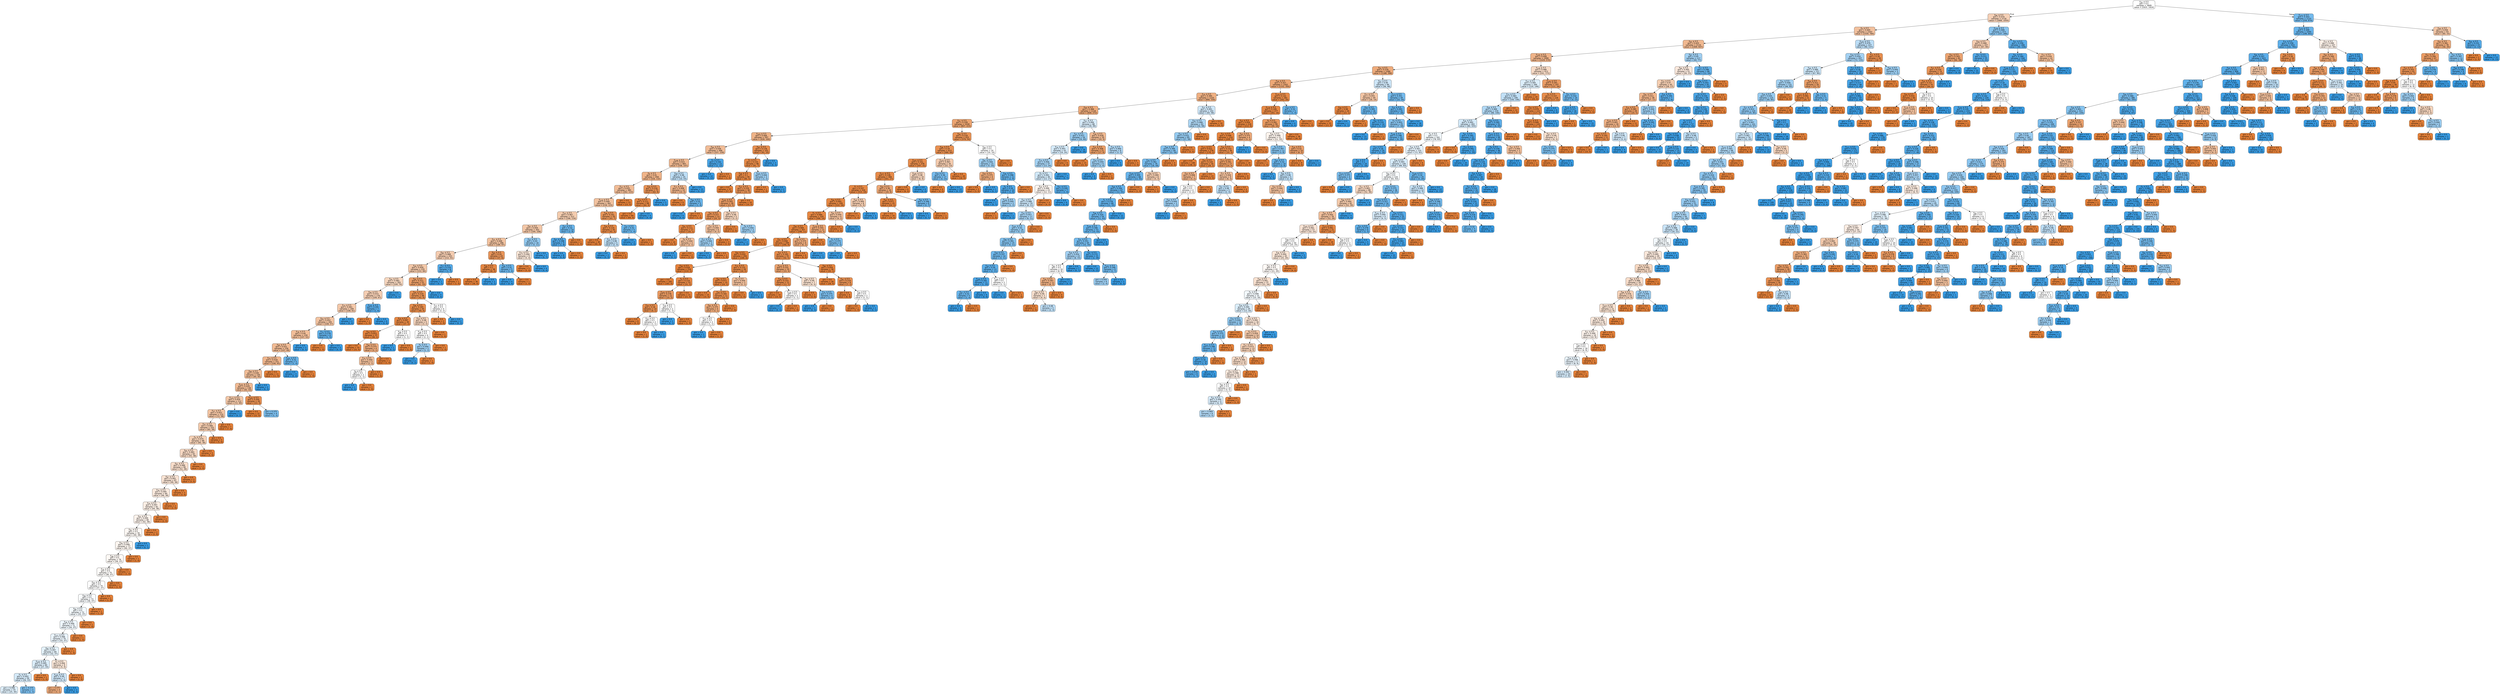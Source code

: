 digraph Tree {
node [shape=box, style="filled, rounded", color="black", fontname=helvetica] ;
edge [fontname=helvetica] ;
0 [label=<X<SUB>32</SUB> &le; 0.5<br/>gini = 0.5<br/>samples = 3849<br/>value = [1925, 1924]>, fillcolor="#ffffff"] ;
1 [label=<X<SUB>80</SUB> &le; 0.5<br/>gini = 0.474<br/>samples = 2716<br/>value = [1666, 1050]>, fillcolor="#f5d0b6"] ;
0 -> 1 [labeldistance=2.5, labelangle=45, headlabel="True"] ;
2 [label=<X<SUB>0</SUB> &le; 0.5<br/>gini = 0.445<br/>samples = 2343<br/>value = [1559, 784]>, fillcolor="#f2c09d"] ;
1 -> 2 ;
3 [label=<X<SUB>65</SUB> &le; 0.5<br/>gini = 0.425<br/>samples = 2116<br/>value = [1469, 647]>, fillcolor="#f0b890"] ;
2 -> 3 ;
4 [label=<X<SUB>109</SUB> &le; 0.5<br/>gini = 0.408<br/>samples = 1999<br/>value = [1429, 570]>, fillcolor="#efb388"] ;
3 -> 4 ;
5 [label=<X<SUB>52</SUB> &le; 0.5<br/>gini = 0.376<br/>samples = 1586<br/>value = [1188, 398]>, fillcolor="#eeab7b"] ;
4 -> 5 ;
6 [label=<X<SUB>39</SUB> &le; 0.5<br/>gini = 0.357<br/>samples = 1502<br/>value = [1152, 350]>, fillcolor="#eda775"] ;
5 -> 6 ;
7 [label=<X<SUB>19</SUB> &le; 0.5<br/>gini = 0.395<br/>samples = 1220<br/>value = [890, 330]>, fillcolor="#efb082"] ;
6 -> 7 ;
8 [label=<X<SUB>58</SUB> &le; 0.5<br/>gini = 0.368<br/>samples = 1118<br/>value = [846, 272]>, fillcolor="#edaa79"] ;
7 -> 8 ;
9 [label=<X<SUB>41</SUB> &le; 0.5<br/>gini = 0.339<br/>samples = 1030<br/>value = [807, 223]>, fillcolor="#eca470"] ;
8 -> 9 ;
10 [label=<X<SUB>103</SUB> &le; 0.5<br/>gini = 0.406<br/>samples = 597<br/>value = [428, 169]>, fillcolor="#efb387"] ;
9 -> 10 ;
11 [label=<X<SUB>64</SUB> &le; 0.5<br/>gini = 0.436<br/>samples = 496<br/>value = [337, 159]>, fillcolor="#f1bc96"] ;
10 -> 11 ;
12 [label=<X<SUB>108</SUB> &le; 0.5<br/>gini = 0.423<br/>samples = 483<br/>value = [336, 147]>, fillcolor="#f0b890"] ;
11 -> 12 ;
13 [label=<X<SUB>9</SUB> &le; 0.5<br/>gini = 0.41<br/>samples = 458<br/>value = [326, 132]>, fillcolor="#f0b489"] ;
12 -> 13 ;
14 [label=<X<SUB>12</SUB> &le; 0.5<br/>gini = 0.435<br/>samples = 385<br/>value = [262, 123]>, fillcolor="#f1bc96"] ;
13 -> 14 ;
15 [label=<X<SUB>118</SUB> &le; 0.5<br/>gini = 0.449<br/>samples = 362<br/>value = [239, 123]>, fillcolor="#f2c29f"] ;
14 -> 15 ;
16 [label=<X<SUB>15</SUB> &le; 0.5<br/>gini = 0.467<br/>samples = 312<br/>value = [196, 116]>, fillcolor="#f4ccae"] ;
15 -> 16 ;
17 [label=<X<SUB>97</SUB> &le; 0.5<br/>gini = 0.459<br/>samples = 302<br/>value = [194, 108]>, fillcolor="#f3c7a7"] ;
16 -> 17 ;
18 [label=<X<SUB>31</SUB> &le; 0.5<br/>gini = 0.448<br/>samples = 286<br/>value = [189, 97]>, fillcolor="#f2c29f"] ;
17 -> 18 ;
19 [label=<X<SUB>66</SUB> &le; 0.5<br/>gini = 0.468<br/>samples = 243<br/>value = [152, 91]>, fillcolor="#f5ccb0"] ;
18 -> 19 ;
20 [label=<X<SUB>40</SUB> &le; 0.5<br/>gini = 0.459<br/>samples = 235<br/>value = [151, 84]>, fillcolor="#f3c7a7"] ;
19 -> 20 ;
21 [label=<X<SUB>42</SUB> &le; 0.5<br/>gini = 0.482<br/>samples = 183<br/>value = [109, 74]>, fillcolor="#f7d7bf"] ;
20 -> 21 ;
22 [label=<X<SUB>94</SUB> &le; 0.5<br/>gini = 0.472<br/>samples = 176<br/>value = [109, 67]>, fillcolor="#f5ceb3"] ;
21 -> 22 ;
23 [label=<X<SUB>14</SUB> &le; 0.5<br/>gini = 0.461<br/>samples = 169<br/>value = [108, 61]>, fillcolor="#f4c8a9"] ;
22 -> 23 ;
24 [label=<X<SUB>63</SUB> &le; 0.5<br/>gini = 0.452<br/>samples = 165<br/>value = [108, 57]>, fillcolor="#f3c4a2"] ;
23 -> 24 ;
25 [label=<X<SUB>78</SUB> &le; 0.5<br/>gini = 0.44<br/>samples = 159<br/>value = [107, 52]>, fillcolor="#f2be99"] ;
24 -> 25 ;
26 [label=<X<SUB>85</SUB> &le; 0.5<br/>gini = 0.431<br/>samples = 156<br/>value = [107, 49]>, fillcolor="#f1bb94"] ;
25 -> 26 ;
27 [label=<X<SUB>23</SUB> &le; 0.5<br/>gini = 0.418<br/>samples = 151<br/>value = [106, 45]>, fillcolor="#f0b68d"] ;
26 -> 27 ;
28 [label=<X<SUB>89</SUB> &le; 0.5<br/>gini = 0.436<br/>samples = 140<br/>value = [95, 45]>, fillcolor="#f1bd97"] ;
27 -> 28 ;
29 [label=<X<SUB>102</SUB> &le; 0.5<br/>gini = 0.429<br/>samples = 138<br/>value = [95, 43]>, fillcolor="#f1ba93"] ;
28 -> 29 ;
30 [label=<X<SUB>110</SUB> &le; 0.5<br/>gini = 0.459<br/>samples = 112<br/>value = [72, 40]>, fillcolor="#f3c7a7"] ;
29 -> 30 ;
31 [label=<X<SUB>37</SUB> &le; 0.5<br/>gini = 0.452<br/>samples = 110<br/>value = [72, 38]>, fillcolor="#f3c4a2"] ;
30 -> 31 ;
32 [label=<X<SUB>57</SUB> &le; 0.5<br/>gini = 0.466<br/>samples = 103<br/>value = [65, 38]>, fillcolor="#f4cbad"] ;
31 -> 32 ;
33 [label=<X<SUB>4</SUB> &le; 0.5<br/>gini = 0.475<br/>samples = 98<br/>value = [60, 38]>, fillcolor="#f5d1b6"] ;
32 -> 33 ;
34 [label=<X<SUB>83</SUB> &le; 0.5<br/>gini = 0.483<br/>samples = 93<br/>value = [55, 38]>, fillcolor="#f7d8c2"] ;
33 -> 34 ;
35 [label=<X<SUB>81</SUB> &le; 0.5<br/>gini = 0.488<br/>samples = 90<br/>value = [52, 38]>, fillcolor="#f8ddca"] ;
34 -> 35 ;
36 [label=<X<SUB>87</SUB> &le; 0.5<br/>gini = 0.492<br/>samples = 87<br/>value = [49, 38]>, fillcolor="#f9e3d3"] ;
35 -> 36 ;
37 [label=<X<SUB>35</SUB> &le; 0.5<br/>gini = 0.495<br/>samples = 84<br/>value = [46, 38]>, fillcolor="#fae9dd"] ;
36 -> 37 ;
38 [label=<X<SUB>33</SUB> &le; 0.5<br/>gini = 0.497<br/>samples = 82<br/>value = [44, 38]>, fillcolor="#fbeee4"] ;
37 -> 38 ;
39 [label=<X<SUB>92</SUB> &le; 0.5<br/>gini = 0.499<br/>samples = 80<br/>value = [42, 38]>, fillcolor="#fdf3ec"] ;
38 -> 39 ;
40 [label=<X<SUB>91</SUB> &le; 0.5<br/>gini = 0.5<br/>samples = 78<br/>value = [40, 38]>, fillcolor="#fef9f5"] ;
39 -> 40 ;
41 [label=<X<SUB>56</SUB> &le; 0.5<br/>gini = 0.499<br/>samples = 77<br/>value = [40, 37]>, fillcolor="#fdf6f0"] ;
40 -> 41 ;
42 [label=<X<SUB>48</SUB> &le; 0.5<br/>gini = 0.5<br/>samples = 76<br/>value = [39, 37]>, fillcolor="#fef9f5"] ;
41 -> 42 ;
43 [label=<X<SUB>70</SUB> &le; 0.5<br/>gini = 0.5<br/>samples = 75<br/>value = [38, 37]>, fillcolor="#fefcfa"] ;
42 -> 43 ;
44 [label=<X<SUB>53</SUB> &le; 0.5<br/>gini = 0.5<br/>samples = 74<br/>value = [37, 37]>, fillcolor="#ffffff"] ;
43 -> 44 ;
45 [label=<X<SUB>46</SUB> &le; 0.5<br/>gini = 0.5<br/>samples = 73<br/>value = [36, 37]>, fillcolor="#fafcfe"] ;
44 -> 45 ;
46 [label=<X<SUB>84</SUB> &le; 0.5<br/>gini = 0.5<br/>samples = 72<br/>value = [35, 37]>, fillcolor="#f4fafe"] ;
45 -> 46 ;
47 [label=<X<SUB>28</SUB> &le; 0.5<br/>gini = 0.499<br/>samples = 71<br/>value = [34, 37]>, fillcolor="#eff7fd"] ;
46 -> 47 ;
48 [label=<X<SUB>111</SUB> &le; 0.5<br/>gini = 0.498<br/>samples = 70<br/>value = [33, 37]>, fillcolor="#eaf4fc"] ;
47 -> 48 ;
49 [label=<X<SUB>82</SUB> &le; 0.5<br/>gini = 0.497<br/>samples = 69<br/>value = [32, 37]>, fillcolor="#e4f2fb"] ;
48 -> 49 ;
50 [label=<X<SUB>105</SUB> &le; 0.5<br/>gini = 0.495<br/>samples = 60<br/>value = [27, 33]>, fillcolor="#dbedfa"] ;
49 -> 50 ;
51 [label=<X<SUB>2</SUB> &le; 0.5<br/>gini = 0.493<br/>samples = 59<br/>value = [26, 33]>, fillcolor="#d5eaf9"] ;
50 -> 51 ;
52 [label=<gini = 0.496<br/>samples = 55<br/>value = [25, 30]>, fillcolor="#deeffb"] ;
51 -> 52 ;
53 [label=<gini = 0.375<br/>samples = 4<br/>value = [1, 3]>, fillcolor="#7bbeee"] ;
51 -> 53 ;
54 [label=<gini = 0.0<br/>samples = 1<br/>value = [1, 0]>, fillcolor="#e58139"] ;
50 -> 54 ;
55 [label=<X<SUB>2</SUB> &le; 0.5<br/>gini = 0.494<br/>samples = 9<br/>value = [5, 4]>, fillcolor="#fae6d7"] ;
49 -> 55 ;
56 [label=<X<SUB>105</SUB> &le; 0.5<br/>gini = 0.49<br/>samples = 7<br/>value = [3, 4]>, fillcolor="#cee6f8"] ;
55 -> 56 ;
57 [label=<gini = 0.375<br/>samples = 4<br/>value = [3, 1]>, fillcolor="#eeab7b"] ;
56 -> 57 ;
58 [label=<gini = 0.0<br/>samples = 3<br/>value = [0, 3]>, fillcolor="#399de5"] ;
56 -> 58 ;
59 [label=<gini = 0.0<br/>samples = 2<br/>value = [2, 0]>, fillcolor="#e58139"] ;
55 -> 59 ;
60 [label=<gini = 0.0<br/>samples = 1<br/>value = [1, 0]>, fillcolor="#e58139"] ;
48 -> 60 ;
61 [label=<gini = 0.0<br/>samples = 1<br/>value = [1, 0]>, fillcolor="#e58139"] ;
47 -> 61 ;
62 [label=<gini = 0.0<br/>samples = 1<br/>value = [1, 0]>, fillcolor="#e58139"] ;
46 -> 62 ;
63 [label=<gini = 0.0<br/>samples = 1<br/>value = [1, 0]>, fillcolor="#e58139"] ;
45 -> 63 ;
64 [label=<gini = 0.0<br/>samples = 1<br/>value = [1, 0]>, fillcolor="#e58139"] ;
44 -> 64 ;
65 [label=<gini = 0.0<br/>samples = 1<br/>value = [1, 0]>, fillcolor="#e58139"] ;
43 -> 65 ;
66 [label=<gini = 0.0<br/>samples = 1<br/>value = [1, 0]>, fillcolor="#e58139"] ;
42 -> 66 ;
67 [label=<gini = 0.0<br/>samples = 1<br/>value = [1, 0]>, fillcolor="#e58139"] ;
41 -> 67 ;
68 [label=<gini = 0.0<br/>samples = 1<br/>value = [0, 1]>, fillcolor="#399de5"] ;
40 -> 68 ;
69 [label=<gini = 0.0<br/>samples = 2<br/>value = [2, 0]>, fillcolor="#e58139"] ;
39 -> 69 ;
70 [label=<gini = 0.0<br/>samples = 2<br/>value = [2, 0]>, fillcolor="#e58139"] ;
38 -> 70 ;
71 [label=<gini = 0.0<br/>samples = 2<br/>value = [2, 0]>, fillcolor="#e58139"] ;
37 -> 71 ;
72 [label=<gini = 0.0<br/>samples = 3<br/>value = [3, 0]>, fillcolor="#e58139"] ;
36 -> 72 ;
73 [label=<gini = 0.0<br/>samples = 3<br/>value = [3, 0]>, fillcolor="#e58139"] ;
35 -> 73 ;
74 [label=<gini = 0.0<br/>samples = 3<br/>value = [3, 0]>, fillcolor="#e58139"] ;
34 -> 74 ;
75 [label=<gini = 0.0<br/>samples = 5<br/>value = [5, 0]>, fillcolor="#e58139"] ;
33 -> 75 ;
76 [label=<gini = 0.0<br/>samples = 5<br/>value = [5, 0]>, fillcolor="#e58139"] ;
32 -> 76 ;
77 [label=<gini = 0.0<br/>samples = 7<br/>value = [7, 0]>, fillcolor="#e58139"] ;
31 -> 77 ;
78 [label=<gini = 0.0<br/>samples = 2<br/>value = [0, 2]>, fillcolor="#399de5"] ;
30 -> 78 ;
79 [label=<X<SUB>100</SUB> &le; 0.5<br/>gini = 0.204<br/>samples = 26<br/>value = [23, 3]>, fillcolor="#e89153"] ;
29 -> 79 ;
80 [label=<gini = 0.0<br/>samples = 22<br/>value = [22, 0]>, fillcolor="#e58139"] ;
79 -> 80 ;
81 [label=<gini = 0.375<br/>samples = 4<br/>value = [1, 3]>, fillcolor="#7bbeee"] ;
79 -> 81 ;
82 [label=<gini = 0.0<br/>samples = 2<br/>value = [0, 2]>, fillcolor="#399de5"] ;
28 -> 82 ;
83 [label=<gini = 0.0<br/>samples = 11<br/>value = [11, 0]>, fillcolor="#e58139"] ;
27 -> 83 ;
84 [label=<X<SUB>102</SUB> &le; 0.5<br/>gini = 0.32<br/>samples = 5<br/>value = [1, 4]>, fillcolor="#6ab6ec"] ;
26 -> 84 ;
85 [label=<gini = 0.0<br/>samples = 4<br/>value = [0, 4]>, fillcolor="#399de5"] ;
84 -> 85 ;
86 [label=<gini = 0.0<br/>samples = 1<br/>value = [1, 0]>, fillcolor="#e58139"] ;
84 -> 86 ;
87 [label=<gini = 0.0<br/>samples = 3<br/>value = [0, 3]>, fillcolor="#399de5"] ;
25 -> 87 ;
88 [label=<X<SUB>72</SUB> &le; 0.5<br/>gini = 0.278<br/>samples = 6<br/>value = [1, 5]>, fillcolor="#61b1ea"] ;
24 -> 88 ;
89 [label=<gini = 0.0<br/>samples = 1<br/>value = [1, 0]>, fillcolor="#e58139"] ;
88 -> 89 ;
90 [label=<gini = 0.0<br/>samples = 5<br/>value = [0, 5]>, fillcolor="#399de5"] ;
88 -> 90 ;
91 [label=<gini = 0.0<br/>samples = 4<br/>value = [0, 4]>, fillcolor="#399de5"] ;
23 -> 91 ;
92 [label=<X<SUB>102</SUB> &le; 0.5<br/>gini = 0.245<br/>samples = 7<br/>value = [1, 6]>, fillcolor="#5aade9"] ;
22 -> 92 ;
93 [label=<gini = 0.0<br/>samples = 1<br/>value = [1, 0]>, fillcolor="#e58139"] ;
92 -> 93 ;
94 [label=<gini = 0.0<br/>samples = 6<br/>value = [0, 6]>, fillcolor="#399de5"] ;
92 -> 94 ;
95 [label=<gini = 0.0<br/>samples = 7<br/>value = [0, 7]>, fillcolor="#399de5"] ;
21 -> 95 ;
96 [label=<X<SUB>82</SUB> &le; 0.5<br/>gini = 0.311<br/>samples = 52<br/>value = [42, 10]>, fillcolor="#eb9f68"] ;
20 -> 96 ;
97 [label=<X<SUB>93</SUB> &le; 0.5<br/>gini = 0.219<br/>samples = 48<br/>value = [42, 6]>, fillcolor="#e99355"] ;
96 -> 97 ;
98 [label=<X<SUB>96</SUB> &le; 0.5<br/>gini = 0.165<br/>samples = 44<br/>value = [40, 4]>, fillcolor="#e88e4d"] ;
97 -> 98 ;
99 [label=<X<SUB>29</SUB> &le; 0.5<br/>gini = 0.097<br/>samples = 39<br/>value = [37, 2]>, fillcolor="#e68844"] ;
98 -> 99 ;
100 [label=<X<SUB>54</SUB> &le; 0.5<br/>gini = 0.053<br/>samples = 37<br/>value = [36, 1]>, fillcolor="#e6843e"] ;
99 -> 100 ;
101 [label=<gini = 0.0<br/>samples = 33<br/>value = [33, 0]>, fillcolor="#e58139"] ;
100 -> 101 ;
102 [label=<X<SUB>98</SUB> &le; 0.5<br/>gini = 0.375<br/>samples = 4<br/>value = [3, 1]>, fillcolor="#eeab7b"] ;
100 -> 102 ;
103 [label=<X<SUB>70</SUB> &le; 0.5<br/>gini = 0.444<br/>samples = 3<br/>value = [2, 1]>, fillcolor="#f2c09c"] ;
102 -> 103 ;
104 [label=<X<SUB>8</SUB> &le; 0.5<br/>gini = 0.5<br/>samples = 2<br/>value = [1, 1]>, fillcolor="#ffffff"] ;
103 -> 104 ;
105 [label=<gini = 0.0<br/>samples = 1<br/>value = [0, 1]>, fillcolor="#399de5"] ;
104 -> 105 ;
106 [label=<gini = 0.0<br/>samples = 1<br/>value = [1, 0]>, fillcolor="#e58139"] ;
104 -> 106 ;
107 [label=<gini = 0.0<br/>samples = 1<br/>value = [1, 0]>, fillcolor="#e58139"] ;
103 -> 107 ;
108 [label=<gini = 0.0<br/>samples = 1<br/>value = [1, 0]>, fillcolor="#e58139"] ;
102 -> 108 ;
109 [label=<X<SUB>46</SUB> &le; 0.5<br/>gini = 0.5<br/>samples = 2<br/>value = [1, 1]>, fillcolor="#ffffff"] ;
99 -> 109 ;
110 [label=<gini = 0.0<br/>samples = 1<br/>value = [0, 1]>, fillcolor="#399de5"] ;
109 -> 110 ;
111 [label=<gini = 0.0<br/>samples = 1<br/>value = [1, 0]>, fillcolor="#e58139"] ;
109 -> 111 ;
112 [label=<X<SUB>70</SUB> &le; 0.5<br/>gini = 0.48<br/>samples = 5<br/>value = [3, 2]>, fillcolor="#f6d5bd"] ;
98 -> 112 ;
113 [label=<X<SUB>18</SUB> &le; 0.5<br/>gini = 0.5<br/>samples = 4<br/>value = [2, 2]>, fillcolor="#ffffff"] ;
112 -> 113 ;
114 [label=<X<SUB>5</SUB> &le; 0.5<br/>gini = 0.444<br/>samples = 3<br/>value = [1, 2]>, fillcolor="#9ccef2"] ;
113 -> 114 ;
115 [label=<gini = 0.0<br/>samples = 2<br/>value = [0, 2]>, fillcolor="#399de5"] ;
114 -> 115 ;
116 [label=<gini = 0.0<br/>samples = 1<br/>value = [1, 0]>, fillcolor="#e58139"] ;
114 -> 116 ;
117 [label=<gini = 0.0<br/>samples = 1<br/>value = [1, 0]>, fillcolor="#e58139"] ;
113 -> 117 ;
118 [label=<gini = 0.0<br/>samples = 1<br/>value = [1, 0]>, fillcolor="#e58139"] ;
112 -> 118 ;
119 [label=<X<SUB>77</SUB> &le; 0.5<br/>gini = 0.5<br/>samples = 4<br/>value = [2, 2]>, fillcolor="#ffffff"] ;
97 -> 119 ;
120 [label=<gini = 0.0<br/>samples = 2<br/>value = [2, 0]>, fillcolor="#e58139"] ;
119 -> 120 ;
121 [label=<gini = 0.0<br/>samples = 2<br/>value = [0, 2]>, fillcolor="#399de5"] ;
119 -> 121 ;
122 [label=<gini = 0.0<br/>samples = 4<br/>value = [0, 4]>, fillcolor="#399de5"] ;
96 -> 122 ;
123 [label=<X<SUB>77</SUB> &le; 0.5<br/>gini = 0.219<br/>samples = 8<br/>value = [1, 7]>, fillcolor="#55abe9"] ;
19 -> 123 ;
124 [label=<gini = 0.0<br/>samples = 7<br/>value = [0, 7]>, fillcolor="#399de5"] ;
123 -> 124 ;
125 [label=<gini = 0.0<br/>samples = 1<br/>value = [1, 0]>, fillcolor="#e58139"] ;
123 -> 125 ;
126 [label=<X<SUB>63</SUB> &le; 0.5<br/>gini = 0.24<br/>samples = 43<br/>value = [37, 6]>, fillcolor="#e99559"] ;
18 -> 126 ;
127 [label=<X<SUB>26</SUB> &le; 0.5<br/>gini = 0.1<br/>samples = 38<br/>value = [36, 2]>, fillcolor="#e68844"] ;
126 -> 127 ;
128 [label=<gini = 0.0<br/>samples = 36<br/>value = [36, 0]>, fillcolor="#e58139"] ;
127 -> 128 ;
129 [label=<gini = 0.0<br/>samples = 2<br/>value = [0, 2]>, fillcolor="#399de5"] ;
127 -> 129 ;
130 [label=<X<SUB>56</SUB> &le; 0.5<br/>gini = 0.32<br/>samples = 5<br/>value = [1, 4]>, fillcolor="#6ab6ec"] ;
126 -> 130 ;
131 [label=<gini = 0.0<br/>samples = 4<br/>value = [0, 4]>, fillcolor="#399de5"] ;
130 -> 131 ;
132 [label=<gini = 0.0<br/>samples = 1<br/>value = [1, 0]>, fillcolor="#e58139"] ;
130 -> 132 ;
133 [label=<X<SUB>31</SUB> &le; 0.5<br/>gini = 0.43<br/>samples = 16<br/>value = [5, 11]>, fillcolor="#93caf1"] ;
17 -> 133 ;
134 [label=<X<SUB>75</SUB> &le; 0.5<br/>gini = 0.494<br/>samples = 9<br/>value = [5, 4]>, fillcolor="#fae6d7"] ;
133 -> 134 ;
135 [label=<gini = 0.0<br/>samples = 5<br/>value = [5, 0]>, fillcolor="#e58139"] ;
134 -> 135 ;
136 [label=<gini = 0.0<br/>samples = 4<br/>value = [0, 4]>, fillcolor="#399de5"] ;
134 -> 136 ;
137 [label=<gini = 0.0<br/>samples = 7<br/>value = [0, 7]>, fillcolor="#399de5"] ;
133 -> 137 ;
138 [label=<X<SUB>37</SUB> &le; 0.5<br/>gini = 0.32<br/>samples = 10<br/>value = [2, 8]>, fillcolor="#6ab6ec"] ;
16 -> 138 ;
139 [label=<X<SUB>87</SUB> &le; 0.5<br/>gini = 0.198<br/>samples = 9<br/>value = [1, 8]>, fillcolor="#52a9e8"] ;
138 -> 139 ;
140 [label=<gini = 0.0<br/>samples = 8<br/>value = [0, 8]>, fillcolor="#399de5"] ;
139 -> 140 ;
141 [label=<gini = 0.0<br/>samples = 1<br/>value = [1, 0]>, fillcolor="#e58139"] ;
139 -> 141 ;
142 [label=<gini = 0.0<br/>samples = 1<br/>value = [1, 0]>, fillcolor="#e58139"] ;
138 -> 142 ;
143 [label=<X<SUB>46</SUB> &le; 0.5<br/>gini = 0.241<br/>samples = 50<br/>value = [43, 7]>, fillcolor="#e99659"] ;
15 -> 143 ;
144 [label=<X<SUB>59</SUB> &le; 0.5<br/>gini = 0.124<br/>samples = 45<br/>value = [42, 3]>, fillcolor="#e78a47"] ;
143 -> 144 ;
145 [label=<gini = 0.0<br/>samples = 40<br/>value = [40, 0]>, fillcolor="#e58139"] ;
144 -> 145 ;
146 [label=<X<SUB>11</SUB> &le; 0.5<br/>gini = 0.48<br/>samples = 5<br/>value = [2, 3]>, fillcolor="#bddef6"] ;
144 -> 146 ;
147 [label=<gini = 0.0<br/>samples = 3<br/>value = [0, 3]>, fillcolor="#399de5"] ;
146 -> 147 ;
148 [label=<gini = 0.0<br/>samples = 2<br/>value = [2, 0]>, fillcolor="#e58139"] ;
146 -> 148 ;
149 [label=<X<SUB>37</SUB> &le; 0.5<br/>gini = 0.32<br/>samples = 5<br/>value = [1, 4]>, fillcolor="#6ab6ec"] ;
143 -> 149 ;
150 [label=<gini = 0.0<br/>samples = 4<br/>value = [0, 4]>, fillcolor="#399de5"] ;
149 -> 150 ;
151 [label=<gini = 0.0<br/>samples = 1<br/>value = [1, 0]>, fillcolor="#e58139"] ;
149 -> 151 ;
152 [label=<gini = 0.0<br/>samples = 23<br/>value = [23, 0]>, fillcolor="#e58139"] ;
14 -> 152 ;
153 [label=<X<SUB>30</SUB> &le; 0.5<br/>gini = 0.216<br/>samples = 73<br/>value = [64, 9]>, fillcolor="#e99355"] ;
13 -> 153 ;
154 [label=<X<SUB>14</SUB> &le; 0.5<br/>gini = 0.111<br/>samples = 68<br/>value = [64, 4]>, fillcolor="#e78945"] ;
153 -> 154 ;
155 [label=<gini = 0.0<br/>samples = 64<br/>value = [64, 0]>, fillcolor="#e58139"] ;
154 -> 155 ;
156 [label=<gini = 0.0<br/>samples = 4<br/>value = [0, 4]>, fillcolor="#399de5"] ;
154 -> 156 ;
157 [label=<gini = 0.0<br/>samples = 5<br/>value = [0, 5]>, fillcolor="#399de5"] ;
153 -> 157 ;
158 [label=<X<SUB>49</SUB> &le; 0.5<br/>gini = 0.48<br/>samples = 25<br/>value = [10, 15]>, fillcolor="#bddef6"] ;
12 -> 158 ;
159 [label=<X<SUB>73</SUB> &le; 0.5<br/>gini = 0.408<br/>samples = 14<br/>value = [10, 4]>, fillcolor="#efb388"] ;
158 -> 159 ;
160 [label=<gini = 0.0<br/>samples = 9<br/>value = [9, 0]>, fillcolor="#e58139"] ;
159 -> 160 ;
161 [label=<X<SUB>96</SUB> &le; 0.5<br/>gini = 0.32<br/>samples = 5<br/>value = [1, 4]>, fillcolor="#6ab6ec"] ;
159 -> 161 ;
162 [label=<gini = 0.0<br/>samples = 4<br/>value = [0, 4]>, fillcolor="#399de5"] ;
161 -> 162 ;
163 [label=<gini = 0.0<br/>samples = 1<br/>value = [1, 0]>, fillcolor="#e58139"] ;
161 -> 163 ;
164 [label=<gini = 0.0<br/>samples = 11<br/>value = [0, 11]>, fillcolor="#399de5"] ;
158 -> 164 ;
165 [label=<X<SUB>2</SUB> &le; 0.5<br/>gini = 0.142<br/>samples = 13<br/>value = [1, 12]>, fillcolor="#49a5e7"] ;
11 -> 165 ;
166 [label=<gini = 0.0<br/>samples = 12<br/>value = [0, 12]>, fillcolor="#399de5"] ;
165 -> 166 ;
167 [label=<gini = 0.0<br/>samples = 1<br/>value = [1, 0]>, fillcolor="#e58139"] ;
165 -> 167 ;
168 [label=<X<SUB>92</SUB> &le; 0.5<br/>gini = 0.178<br/>samples = 101<br/>value = [91, 10]>, fillcolor="#e88f4f"] ;
10 -> 168 ;
169 [label=<X<SUB>7</SUB> &le; 0.5<br/>gini = 0.133<br/>samples = 98<br/>value = [91, 7]>, fillcolor="#e78b48"] ;
168 -> 169 ;
170 [label=<X<SUB>48</SUB> &le; 0.5<br/>gini = 0.1<br/>samples = 95<br/>value = [90, 5]>, fillcolor="#e68844"] ;
169 -> 170 ;
171 [label=<gini = 0.0<br/>samples = 57<br/>value = [57, 0]>, fillcolor="#e58139"] ;
170 -> 171 ;
172 [label=<X<SUB>25</SUB> &le; 0.5<br/>gini = 0.229<br/>samples = 38<br/>value = [33, 5]>, fillcolor="#e99457"] ;
170 -> 172 ;
173 [label=<X<SUB>105</SUB> &le; 0.5<br/>gini = 0.293<br/>samples = 28<br/>value = [23, 5]>, fillcolor="#eb9c64"] ;
172 -> 173 ;
174 [label=<X<SUB>82</SUB> &le; 0.5<br/>gini = 0.227<br/>samples = 23<br/>value = [20, 3]>, fillcolor="#e99457"] ;
173 -> 174 ;
175 [label=<X<SUB>61</SUB> &le; 0.5<br/>gini = 0.111<br/>samples = 17<br/>value = [16, 1]>, fillcolor="#e78945"] ;
174 -> 175 ;
176 [label=<gini = 0.0<br/>samples = 14<br/>value = [14, 0]>, fillcolor="#e58139"] ;
175 -> 176 ;
177 [label=<X<SUB>9</SUB> &le; 0.5<br/>gini = 0.444<br/>samples = 3<br/>value = [2, 1]>, fillcolor="#f2c09c"] ;
175 -> 177 ;
178 [label=<gini = 0.0<br/>samples = 1<br/>value = [0, 1]>, fillcolor="#399de5"] ;
177 -> 178 ;
179 [label=<gini = 0.0<br/>samples = 2<br/>value = [2, 0]>, fillcolor="#e58139"] ;
177 -> 179 ;
180 [label=<X<SUB>37</SUB> &le; 0.5<br/>gini = 0.444<br/>samples = 6<br/>value = [4, 2]>, fillcolor="#f2c09c"] ;
174 -> 180 ;
181 [label=<X<SUB>12</SUB> &le; 0.5<br/>gini = 0.444<br/>samples = 3<br/>value = [1, 2]>, fillcolor="#9ccef2"] ;
180 -> 181 ;
182 [label=<gini = 0.0<br/>samples = 2<br/>value = [0, 2]>, fillcolor="#399de5"] ;
181 -> 182 ;
183 [label=<gini = 0.0<br/>samples = 1<br/>value = [1, 0]>, fillcolor="#e58139"] ;
181 -> 183 ;
184 [label=<gini = 0.0<br/>samples = 3<br/>value = [3, 0]>, fillcolor="#e58139"] ;
180 -> 184 ;
185 [label=<X<SUB>50</SUB> &le; 0.5<br/>gini = 0.48<br/>samples = 5<br/>value = [3, 2]>, fillcolor="#f6d5bd"] ;
173 -> 185 ;
186 [label=<gini = 0.0<br/>samples = 2<br/>value = [2, 0]>, fillcolor="#e58139"] ;
185 -> 186 ;
187 [label=<X<SUB>9</SUB> &le; 0.5<br/>gini = 0.444<br/>samples = 3<br/>value = [1, 2]>, fillcolor="#9ccef2"] ;
185 -> 187 ;
188 [label=<gini = 0.0<br/>samples = 2<br/>value = [0, 2]>, fillcolor="#399de5"] ;
187 -> 188 ;
189 [label=<gini = 0.0<br/>samples = 1<br/>value = [1, 0]>, fillcolor="#e58139"] ;
187 -> 189 ;
190 [label=<gini = 0.0<br/>samples = 10<br/>value = [10, 0]>, fillcolor="#e58139"] ;
172 -> 190 ;
191 [label=<X<SUB>102</SUB> &le; 0.5<br/>gini = 0.444<br/>samples = 3<br/>value = [1, 2]>, fillcolor="#9ccef2"] ;
169 -> 191 ;
192 [label=<gini = 0.0<br/>samples = 1<br/>value = [1, 0]>, fillcolor="#e58139"] ;
191 -> 192 ;
193 [label=<gini = 0.0<br/>samples = 2<br/>value = [0, 2]>, fillcolor="#399de5"] ;
191 -> 193 ;
194 [label=<gini = 0.0<br/>samples = 3<br/>value = [0, 3]>, fillcolor="#399de5"] ;
168 -> 194 ;
195 [label=<X<SUB>64</SUB> &le; 0.5<br/>gini = 0.218<br/>samples = 433<br/>value = [379, 54]>, fillcolor="#e99355"] ;
9 -> 195 ;
196 [label=<X<SUB>46</SUB> &le; 0.5<br/>gini = 0.19<br/>samples = 413<br/>value = [369, 44]>, fillcolor="#e89051"] ;
195 -> 196 ;
197 [label=<X<SUB>107</SUB> &le; 0.5<br/>gini = 0.151<br/>samples = 378<br/>value = [347, 31]>, fillcolor="#e78c4b"] ;
196 -> 197 ;
198 [label=<X<SUB>117</SUB> &le; 0.5<br/>gini = 0.136<br/>samples = 368<br/>value = [341, 27]>, fillcolor="#e78b49"] ;
197 -> 198 ;
199 [label=<X<SUB>7</SUB> &le; 0.5<br/>gini = 0.107<br/>samples = 334<br/>value = [315, 19]>, fillcolor="#e78945"] ;
198 -> 199 ;
200 [label=<X<SUB>68</SUB> &le; 0.5<br/>gini = 0.093<br/>samples = 326<br/>value = [310, 16]>, fillcolor="#e68843"] ;
199 -> 200 ;
201 [label=<X<SUB>1</SUB> &le; 0.5<br/>gini = 0.084<br/>samples = 320<br/>value = [306, 14]>, fillcolor="#e68742"] ;
200 -> 201 ;
202 [label=<X<SUB>90</SUB> &le; 0.5<br/>gini = 0.069<br/>samples = 307<br/>value = [296, 11]>, fillcolor="#e68640"] ;
201 -> 202 ;
203 [label=<X<SUB>31</SUB> &le; 0.5<br/>gini = 0.058<br/>samples = 299<br/>value = [290, 9]>, fillcolor="#e6853f"] ;
202 -> 203 ;
204 [label=<X<SUB>85</SUB> &le; 0.5<br/>gini = 0.032<br/>samples = 244<br/>value = [240, 4]>, fillcolor="#e5833c"] ;
203 -> 204 ;
205 [label=<X<SUB>36</SUB> &le; 0.5<br/>gini = 0.018<br/>samples = 216<br/>value = [214, 2]>, fillcolor="#e5823b"] ;
204 -> 205 ;
206 [label=<gini = 0.0<br/>samples = 183<br/>value = [183, 0]>, fillcolor="#e58139"] ;
205 -> 206 ;
207 [label=<X<SUB>4</SUB> &le; 0.5<br/>gini = 0.114<br/>samples = 33<br/>value = [31, 2]>, fillcolor="#e78946"] ;
205 -> 207 ;
208 [label=<X<SUB>103</SUB> &le; 0.5<br/>gini = 0.278<br/>samples = 12<br/>value = [10, 2]>, fillcolor="#ea9a61"] ;
207 -> 208 ;
209 [label=<X<SUB>76</SUB> &le; 0.5<br/>gini = 0.18<br/>samples = 10<br/>value = [9, 1]>, fillcolor="#e88f4f"] ;
208 -> 209 ;
210 [label=<gini = 0.0<br/>samples = 8<br/>value = [8, 0]>, fillcolor="#e58139"] ;
209 -> 210 ;
211 [label=<X<SUB>23</SUB> &le; 0.5<br/>gini = 0.5<br/>samples = 2<br/>value = [1, 1]>, fillcolor="#ffffff"] ;
209 -> 211 ;
212 [label=<gini = 0.0<br/>samples = 1<br/>value = [1, 0]>, fillcolor="#e58139"] ;
211 -> 212 ;
213 [label=<gini = 0.0<br/>samples = 1<br/>value = [0, 1]>, fillcolor="#399de5"] ;
211 -> 213 ;
214 [label=<X<SUB>76</SUB> &le; 0.5<br/>gini = 0.5<br/>samples = 2<br/>value = [1, 1]>, fillcolor="#ffffff"] ;
208 -> 214 ;
215 [label=<gini = 0.0<br/>samples = 1<br/>value = [0, 1]>, fillcolor="#399de5"] ;
214 -> 215 ;
216 [label=<gini = 0.0<br/>samples = 1<br/>value = [1, 0]>, fillcolor="#e58139"] ;
214 -> 216 ;
217 [label=<gini = 0.0<br/>samples = 21<br/>value = [21, 0]>, fillcolor="#e58139"] ;
207 -> 217 ;
218 [label=<X<SUB>75</SUB> &le; 0.5<br/>gini = 0.133<br/>samples = 28<br/>value = [26, 2]>, fillcolor="#e78b48"] ;
204 -> 218 ;
219 [label=<X<SUB>62</SUB> &le; 0.5<br/>gini = 0.077<br/>samples = 25<br/>value = [24, 1]>, fillcolor="#e68641"] ;
218 -> 219 ;
220 [label=<gini = 0.0<br/>samples = 14<br/>value = [14, 0]>, fillcolor="#e58139"] ;
219 -> 220 ;
221 [label=<X<SUB>44</SUB> &le; 0.5<br/>gini = 0.165<br/>samples = 11<br/>value = [10, 1]>, fillcolor="#e88e4d"] ;
219 -> 221 ;
222 [label=<X<SUB>82</SUB> &le; 0.5<br/>gini = 0.375<br/>samples = 4<br/>value = [3, 1]>, fillcolor="#eeab7b"] ;
221 -> 222 ;
223 [label=<X<SUB>74</SUB> &le; 0.5<br/>gini = 0.5<br/>samples = 2<br/>value = [1, 1]>, fillcolor="#ffffff"] ;
222 -> 223 ;
224 [label=<gini = 0.0<br/>samples = 1<br/>value = [0, 1]>, fillcolor="#399de5"] ;
223 -> 224 ;
225 [label=<gini = 0.0<br/>samples = 1<br/>value = [1, 0]>, fillcolor="#e58139"] ;
223 -> 225 ;
226 [label=<gini = 0.0<br/>samples = 2<br/>value = [2, 0]>, fillcolor="#e58139"] ;
222 -> 226 ;
227 [label=<gini = 0.0<br/>samples = 7<br/>value = [7, 0]>, fillcolor="#e58139"] ;
221 -> 227 ;
228 [label=<X<SUB>3</SUB> &le; 0.5<br/>gini = 0.444<br/>samples = 3<br/>value = [2, 1]>, fillcolor="#f2c09c"] ;
218 -> 228 ;
229 [label=<gini = 0.0<br/>samples = 2<br/>value = [2, 0]>, fillcolor="#e58139"] ;
228 -> 229 ;
230 [label=<gini = 0.0<br/>samples = 1<br/>value = [0, 1]>, fillcolor="#399de5"] ;
228 -> 230 ;
231 [label=<X<SUB>47</SUB> &le; 0.5<br/>gini = 0.165<br/>samples = 55<br/>value = [50, 5]>, fillcolor="#e88e4d"] ;
203 -> 231 ;
232 [label=<X<SUB>110</SUB> &le; 0.5<br/>gini = 0.332<br/>samples = 19<br/>value = [15, 4]>, fillcolor="#eca36e"] ;
231 -> 232 ;
233 [label=<X<SUB>20</SUB> &le; 0.5<br/>gini = 0.153<br/>samples = 12<br/>value = [11, 1]>, fillcolor="#e78c4b"] ;
232 -> 233 ;
234 [label=<gini = 0.0<br/>samples = 10<br/>value = [10, 0]>, fillcolor="#e58139"] ;
233 -> 234 ;
235 [label=<X<SUB>115</SUB> &le; 0.5<br/>gini = 0.5<br/>samples = 2<br/>value = [1, 1]>, fillcolor="#ffffff"] ;
233 -> 235 ;
236 [label=<gini = 0.0<br/>samples = 1<br/>value = [0, 1]>, fillcolor="#399de5"] ;
235 -> 236 ;
237 [label=<gini = 0.0<br/>samples = 1<br/>value = [1, 0]>, fillcolor="#e58139"] ;
235 -> 237 ;
238 [label=<X<SUB>40</SUB> &le; 0.5<br/>gini = 0.49<br/>samples = 7<br/>value = [4, 3]>, fillcolor="#f8e0ce"] ;
232 -> 238 ;
239 [label=<gini = 0.0<br/>samples = 3<br/>value = [3, 0]>, fillcolor="#e58139"] ;
238 -> 239 ;
240 [label=<X<SUB>75</SUB> &le; 0.5<br/>gini = 0.375<br/>samples = 4<br/>value = [1, 3]>, fillcolor="#7bbeee"] ;
238 -> 240 ;
241 [label=<gini = 0.0<br/>samples = 3<br/>value = [0, 3]>, fillcolor="#399de5"] ;
240 -> 241 ;
242 [label=<gini = 0.0<br/>samples = 1<br/>value = [1, 0]>, fillcolor="#e58139"] ;
240 -> 242 ;
243 [label=<X<SUB>86</SUB> &le; 0.5<br/>gini = 0.054<br/>samples = 36<br/>value = [35, 1]>, fillcolor="#e6853f"] ;
231 -> 243 ;
244 [label=<gini = 0.0<br/>samples = 28<br/>value = [28, 0]>, fillcolor="#e58139"] ;
243 -> 244 ;
245 [label=<X<SUB>62</SUB> &le; 0.5<br/>gini = 0.219<br/>samples = 8<br/>value = [7, 1]>, fillcolor="#e99355"] ;
243 -> 245 ;
246 [label=<gini = 0.0<br/>samples = 6<br/>value = [6, 0]>, fillcolor="#e58139"] ;
245 -> 246 ;
247 [label=<X<SUB>33</SUB> &le; 0.5<br/>gini = 0.5<br/>samples = 2<br/>value = [1, 1]>, fillcolor="#ffffff"] ;
245 -> 247 ;
248 [label=<gini = 0.0<br/>samples = 1<br/>value = [1, 0]>, fillcolor="#e58139"] ;
247 -> 248 ;
249 [label=<gini = 0.0<br/>samples = 1<br/>value = [0, 1]>, fillcolor="#399de5"] ;
247 -> 249 ;
250 [label=<X<SUB>8</SUB> &le; 0.5<br/>gini = 0.375<br/>samples = 8<br/>value = [6, 2]>, fillcolor="#eeab7b"] ;
202 -> 250 ;
251 [label=<gini = 0.0<br/>samples = 6<br/>value = [6, 0]>, fillcolor="#e58139"] ;
250 -> 251 ;
252 [label=<gini = 0.0<br/>samples = 2<br/>value = [0, 2]>, fillcolor="#399de5"] ;
250 -> 252 ;
253 [label=<X<SUB>118</SUB> &le; 0.5<br/>gini = 0.355<br/>samples = 13<br/>value = [10, 3]>, fillcolor="#eda774"] ;
201 -> 253 ;
254 [label=<gini = 0.0<br/>samples = 9<br/>value = [9, 0]>, fillcolor="#e58139"] ;
253 -> 254 ;
255 [label=<X<SUB>2</SUB> &le; 0.5<br/>gini = 0.375<br/>samples = 4<br/>value = [1, 3]>, fillcolor="#7bbeee"] ;
253 -> 255 ;
256 [label=<gini = 0.0<br/>samples = 3<br/>value = [0, 3]>, fillcolor="#399de5"] ;
255 -> 256 ;
257 [label=<gini = 0.0<br/>samples = 1<br/>value = [1, 0]>, fillcolor="#e58139"] ;
255 -> 257 ;
258 [label=<X<SUB>62</SUB> &le; 0.5<br/>gini = 0.444<br/>samples = 6<br/>value = [4, 2]>, fillcolor="#f2c09c"] ;
200 -> 258 ;
259 [label=<gini = 0.0<br/>samples = 4<br/>value = [4, 0]>, fillcolor="#e58139"] ;
258 -> 259 ;
260 [label=<gini = 0.0<br/>samples = 2<br/>value = [0, 2]>, fillcolor="#399de5"] ;
258 -> 260 ;
261 [label=<X<SUB>48</SUB> &le; 0.5<br/>gini = 0.469<br/>samples = 8<br/>value = [5, 3]>, fillcolor="#f5cdb0"] ;
199 -> 261 ;
262 [label=<gini = 0.0<br/>samples = 5<br/>value = [5, 0]>, fillcolor="#e58139"] ;
261 -> 262 ;
263 [label=<gini = 0.0<br/>samples = 3<br/>value = [0, 3]>, fillcolor="#399de5"] ;
261 -> 263 ;
264 [label=<X<SUB>69</SUB> &le; 0.5<br/>gini = 0.36<br/>samples = 34<br/>value = [26, 8]>, fillcolor="#eda876"] ;
198 -> 264 ;
265 [label=<X<SUB>42</SUB> &le; 0.5<br/>gini = 0.077<br/>samples = 25<br/>value = [24, 1]>, fillcolor="#e68641"] ;
264 -> 265 ;
266 [label=<gini = 0.0<br/>samples = 24<br/>value = [24, 0]>, fillcolor="#e58139"] ;
265 -> 266 ;
267 [label=<gini = 0.0<br/>samples = 1<br/>value = [0, 1]>, fillcolor="#399de5"] ;
265 -> 267 ;
268 [label=<X<SUB>92</SUB> &le; 0.5<br/>gini = 0.346<br/>samples = 9<br/>value = [2, 7]>, fillcolor="#72b9ec"] ;
264 -> 268 ;
269 [label=<gini = 0.0<br/>samples = 7<br/>value = [0, 7]>, fillcolor="#399de5"] ;
268 -> 269 ;
270 [label=<gini = 0.0<br/>samples = 2<br/>value = [2, 0]>, fillcolor="#e58139"] ;
268 -> 270 ;
271 [label=<X<SUB>105</SUB> &le; 0.5<br/>gini = 0.48<br/>samples = 10<br/>value = [6, 4]>, fillcolor="#f6d5bd"] ;
197 -> 271 ;
272 [label=<gini = 0.0<br/>samples = 6<br/>value = [6, 0]>, fillcolor="#e58139"] ;
271 -> 272 ;
273 [label=<gini = 0.0<br/>samples = 4<br/>value = [0, 4]>, fillcolor="#399de5"] ;
271 -> 273 ;
274 [label=<X<SUB>115</SUB> &le; 0.5<br/>gini = 0.467<br/>samples = 35<br/>value = [22, 13]>, fillcolor="#f4cbae"] ;
196 -> 274 ;
275 [label=<X<SUB>76</SUB> &le; 0.5<br/>gini = 0.36<br/>samples = 17<br/>value = [4, 13]>, fillcolor="#76bbed"] ;
274 -> 275 ;
276 [label=<gini = 0.0<br/>samples = 4<br/>value = [4, 0]>, fillcolor="#e58139"] ;
275 -> 276 ;
277 [label=<gini = 0.0<br/>samples = 13<br/>value = [0, 13]>, fillcolor="#399de5"] ;
275 -> 277 ;
278 [label=<gini = 0.0<br/>samples = 18<br/>value = [18, 0]>, fillcolor="#e58139"] ;
274 -> 278 ;
279 [label=<X<SUB>63</SUB> &le; 0.5<br/>gini = 0.5<br/>samples = 20<br/>value = [10, 10]>, fillcolor="#ffffff"] ;
195 -> 279 ;
280 [label=<X<SUB>81</SUB> &le; 0.5<br/>gini = 0.444<br/>samples = 15<br/>value = [5, 10]>, fillcolor="#9ccef2"] ;
279 -> 280 ;
281 [label=<X<SUB>59</SUB> &le; 0.5<br/>gini = 0.375<br/>samples = 4<br/>value = [3, 1]>, fillcolor="#eeab7b"] ;
280 -> 281 ;
282 [label=<gini = 0.0<br/>samples = 3<br/>value = [3, 0]>, fillcolor="#e58139"] ;
281 -> 282 ;
283 [label=<gini = 0.0<br/>samples = 1<br/>value = [0, 1]>, fillcolor="#399de5"] ;
281 -> 283 ;
284 [label=<X<SUB>46</SUB> &le; 0.5<br/>gini = 0.298<br/>samples = 11<br/>value = [2, 9]>, fillcolor="#65b3eb"] ;
280 -> 284 ;
285 [label=<X<SUB>5</SUB> &le; 0.5<br/>gini = 0.18<br/>samples = 10<br/>value = [1, 9]>, fillcolor="#4fa8e8"] ;
284 -> 285 ;
286 [label=<gini = 0.0<br/>samples = 7<br/>value = [0, 7]>, fillcolor="#399de5"] ;
285 -> 286 ;
287 [label=<X<SUB>104</SUB> &le; 0.5<br/>gini = 0.444<br/>samples = 3<br/>value = [1, 2]>, fillcolor="#9ccef2"] ;
285 -> 287 ;
288 [label=<gini = 0.0<br/>samples = 1<br/>value = [1, 0]>, fillcolor="#e58139"] ;
287 -> 288 ;
289 [label=<gini = 0.0<br/>samples = 2<br/>value = [0, 2]>, fillcolor="#399de5"] ;
287 -> 289 ;
290 [label=<gini = 0.0<br/>samples = 1<br/>value = [1, 0]>, fillcolor="#e58139"] ;
284 -> 290 ;
291 [label=<gini = 0.0<br/>samples = 5<br/>value = [5, 0]>, fillcolor="#e58139"] ;
279 -> 291 ;
292 [label=<X<SUB>41</SUB> &le; 0.5<br/>gini = 0.494<br/>samples = 88<br/>value = [39, 49]>, fillcolor="#d7ebfa"] ;
8 -> 292 ;
293 [label=<X<SUB>47</SUB> &le; 0.5<br/>gini = 0.437<br/>samples = 59<br/>value = [19, 40]>, fillcolor="#97ccf1"] ;
292 -> 293 ;
294 [label=<X<SUB>16</SUB> &le; 0.5<br/>gini = 0.493<br/>samples = 43<br/>value = [19, 24]>, fillcolor="#d6ebfa"] ;
293 -> 294 ;
295 [label=<X<SUB>73</SUB> &le; 0.5<br/>gini = 0.456<br/>samples = 37<br/>value = [13, 24]>, fillcolor="#a4d2f3"] ;
294 -> 295 ;
296 [label=<X<SUB>2</SUB> &le; 0.5<br/>gini = 0.491<br/>samples = 30<br/>value = [13, 17]>, fillcolor="#d0e8f9"] ;
295 -> 296 ;
297 [label=<X<SUB>25</SUB> &le; 0.5<br/>gini = 0.499<br/>samples = 23<br/>value = [12, 11]>, fillcolor="#fdf5ef"] ;
296 -> 297 ;
298 [label=<X<SUB>40</SUB> &le; 0.5<br/>gini = 0.488<br/>samples = 19<br/>value = [8, 11]>, fillcolor="#c9e4f8"] ;
297 -> 298 ;
299 [label=<X<SUB>33</SUB> &le; 0.5<br/>gini = 0.457<br/>samples = 17<br/>value = [6, 11]>, fillcolor="#a5d2f3"] ;
298 -> 299 ;
300 [label=<X<SUB>101</SUB> &le; 0.5<br/>gini = 0.43<br/>samples = 16<br/>value = [5, 11]>, fillcolor="#93caf1"] ;
299 -> 300 ;
301 [label=<X<SUB>86</SUB> &le; 0.5<br/>gini = 0.391<br/>samples = 15<br/>value = [4, 11]>, fillcolor="#81c1ee"] ;
300 -> 301 ;
302 [label=<X<SUB>48</SUB> &le; 0.5<br/>gini = 0.337<br/>samples = 14<br/>value = [3, 11]>, fillcolor="#6fb8ec"] ;
301 -> 302 ;
303 [label=<X<SUB>43</SUB> &le; 0.5<br/>gini = 0.26<br/>samples = 13<br/>value = [2, 11]>, fillcolor="#5dafea"] ;
302 -> 303 ;
304 [label=<X<SUB>104</SUB> &le; 0.5<br/>gini = 0.165<br/>samples = 11<br/>value = [1, 10]>, fillcolor="#4da7e8"] ;
303 -> 304 ;
305 [label=<X<SUB>57</SUB> &le; 0.5<br/>gini = 0.32<br/>samples = 5<br/>value = [1, 4]>, fillcolor="#6ab6ec"] ;
304 -> 305 ;
306 [label=<gini = 0.0<br/>samples = 4<br/>value = [0, 4]>, fillcolor="#399de5"] ;
305 -> 306 ;
307 [label=<gini = 0.0<br/>samples = 1<br/>value = [1, 0]>, fillcolor="#e58139"] ;
305 -> 307 ;
308 [label=<gini = 0.0<br/>samples = 6<br/>value = [0, 6]>, fillcolor="#399de5"] ;
304 -> 308 ;
309 [label=<X<SUB>104</SUB> &le; 0.5<br/>gini = 0.5<br/>samples = 2<br/>value = [1, 1]>, fillcolor="#ffffff"] ;
303 -> 309 ;
310 [label=<gini = 0.0<br/>samples = 1<br/>value = [0, 1]>, fillcolor="#399de5"] ;
309 -> 310 ;
311 [label=<gini = 0.0<br/>samples = 1<br/>value = [1, 0]>, fillcolor="#e58139"] ;
309 -> 311 ;
312 [label=<gini = 0.0<br/>samples = 1<br/>value = [1, 0]>, fillcolor="#e58139"] ;
302 -> 312 ;
313 [label=<gini = 0.0<br/>samples = 1<br/>value = [1, 0]>, fillcolor="#e58139"] ;
301 -> 313 ;
314 [label=<gini = 0.0<br/>samples = 1<br/>value = [1, 0]>, fillcolor="#e58139"] ;
300 -> 314 ;
315 [label=<gini = 0.0<br/>samples = 1<br/>value = [1, 0]>, fillcolor="#e58139"] ;
299 -> 315 ;
316 [label=<gini = 0.0<br/>samples = 2<br/>value = [2, 0]>, fillcolor="#e58139"] ;
298 -> 316 ;
317 [label=<gini = 0.0<br/>samples = 4<br/>value = [4, 0]>, fillcolor="#e58139"] ;
297 -> 317 ;
318 [label=<X<SUB>57</SUB> &le; 0.5<br/>gini = 0.245<br/>samples = 7<br/>value = [1, 6]>, fillcolor="#5aade9"] ;
296 -> 318 ;
319 [label=<gini = 0.0<br/>samples = 6<br/>value = [0, 6]>, fillcolor="#399de5"] ;
318 -> 319 ;
320 [label=<gini = 0.0<br/>samples = 1<br/>value = [1, 0]>, fillcolor="#e58139"] ;
318 -> 320 ;
321 [label=<gini = 0.0<br/>samples = 7<br/>value = [0, 7]>, fillcolor="#399de5"] ;
295 -> 321 ;
322 [label=<gini = 0.0<br/>samples = 6<br/>value = [6, 0]>, fillcolor="#e58139"] ;
294 -> 322 ;
323 [label=<gini = 0.0<br/>samples = 16<br/>value = [0, 16]>, fillcolor="#399de5"] ;
293 -> 323 ;
324 [label=<X<SUB>48</SUB> &le; 0.5<br/>gini = 0.428<br/>samples = 29<br/>value = [20, 9]>, fillcolor="#f1ba92"] ;
292 -> 324 ;
325 [label=<X<SUB>25</SUB> &le; 0.5<br/>gini = 0.308<br/>samples = 21<br/>value = [17, 4]>, fillcolor="#eb9f68"] ;
324 -> 325 ;
326 [label=<gini = 0.0<br/>samples = 15<br/>value = [15, 0]>, fillcolor="#e58139"] ;
325 -> 326 ;
327 [label=<X<SUB>33</SUB> &le; 0.5<br/>gini = 0.444<br/>samples = 6<br/>value = [2, 4]>, fillcolor="#9ccef2"] ;
325 -> 327 ;
328 [label=<gini = 0.0<br/>samples = 4<br/>value = [0, 4]>, fillcolor="#399de5"] ;
327 -> 328 ;
329 [label=<gini = 0.0<br/>samples = 2<br/>value = [2, 0]>, fillcolor="#e58139"] ;
327 -> 329 ;
330 [label=<X<SUB>16</SUB> &le; 0.5<br/>gini = 0.469<br/>samples = 8<br/>value = [3, 5]>, fillcolor="#b0d8f5"] ;
324 -> 330 ;
331 [label=<gini = 0.0<br/>samples = 5<br/>value = [0, 5]>, fillcolor="#399de5"] ;
330 -> 331 ;
332 [label=<gini = 0.0<br/>samples = 3<br/>value = [3, 0]>, fillcolor="#e58139"] ;
330 -> 332 ;
333 [label=<X<SUB>37</SUB> &le; 0.5<br/>gini = 0.491<br/>samples = 102<br/>value = [44, 58]>, fillcolor="#cfe7f9"] ;
7 -> 333 ;
334 [label=<X<SUB>45</SUB> &le; 0.5<br/>gini = 0.466<br/>samples = 92<br/>value = [34, 58]>, fillcolor="#add6f4"] ;
333 -> 334 ;
335 [label=<X<SUB>23</SUB> &le; 0.5<br/>gini = 0.433<br/>samples = 85<br/>value = [27, 58]>, fillcolor="#95cbf1"] ;
334 -> 335 ;
336 [label=<X<SUB>48</SUB> &le; 0.5<br/>gini = 0.399<br/>samples = 80<br/>value = [22, 58]>, fillcolor="#84c2ef"] ;
335 -> 336 ;
337 [label=<X<SUB>20</SUB> &le; 0.5<br/>gini = 0.361<br/>samples = 76<br/>value = [18, 58]>, fillcolor="#76bbed"] ;
336 -> 337 ;
338 [label=<X<SUB>105</SUB> &le; 0.5<br/>gini = 0.309<br/>samples = 68<br/>value = [13, 55]>, fillcolor="#68b4eb"] ;
337 -> 338 ;
339 [label=<X<SUB>68</SUB> &le; 0.5<br/>gini = 0.294<br/>samples = 67<br/>value = [12, 55]>, fillcolor="#64b2eb"] ;
338 -> 339 ;
340 [label=<X<SUB>1</SUB> &le; 0.5<br/>gini = 0.278<br/>samples = 66<br/>value = [11, 55]>, fillcolor="#61b1ea"] ;
339 -> 340 ;
341 [label=<X<SUB>96</SUB> &le; 0.5<br/>gini = 0.324<br/>samples = 54<br/>value = [11, 43]>, fillcolor="#6cb6ec"] ;
340 -> 341 ;
342 [label=<X<SUB>100</SUB> &le; 0.5<br/>gini = 0.306<br/>samples = 53<br/>value = [10, 43]>, fillcolor="#67b4eb"] ;
341 -> 342 ;
343 [label=<X<SUB>41</SUB> &le; 0.5<br/>gini = 0.351<br/>samples = 44<br/>value = [10, 34]>, fillcolor="#73baed"] ;
342 -> 343 ;
344 [label=<X<SUB>49</SUB> &le; 0.5<br/>gini = 0.454<br/>samples = 23<br/>value = [8, 15]>, fillcolor="#a3d1f3"] ;
343 -> 344 ;
345 [label=<X<SUB>82</SUB> &le; 0.5<br/>gini = 0.5<br/>samples = 16<br/>value = [8, 8]>, fillcolor="#ffffff"] ;
344 -> 345 ;
346 [label=<X<SUB>40</SUB> &le; 0.5<br/>gini = 0.397<br/>samples = 11<br/>value = [8, 3]>, fillcolor="#efb083"] ;
345 -> 346 ;
347 [label=<X<SUB>83</SUB> &le; 0.5<br/>gini = 0.49<br/>samples = 7<br/>value = [4, 3]>, fillcolor="#f8e0ce"] ;
346 -> 347 ;
348 [label=<gini = 0.0<br/>samples = 2<br/>value = [2, 0]>, fillcolor="#e58139"] ;
347 -> 348 ;
349 [label=<gini = 0.48<br/>samples = 5<br/>value = [2, 3]>, fillcolor="#bddef6"] ;
347 -> 349 ;
350 [label=<gini = 0.0<br/>samples = 4<br/>value = [4, 0]>, fillcolor="#e58139"] ;
346 -> 350 ;
351 [label=<gini = 0.0<br/>samples = 5<br/>value = [0, 5]>, fillcolor="#399de5"] ;
345 -> 351 ;
352 [label=<gini = 0.0<br/>samples = 7<br/>value = [0, 7]>, fillcolor="#399de5"] ;
344 -> 352 ;
353 [label=<X<SUB>67</SUB> &le; 0.5<br/>gini = 0.172<br/>samples = 21<br/>value = [2, 19]>, fillcolor="#4ea7e8"] ;
343 -> 353 ;
354 [label=<gini = 0.0<br/>samples = 12<br/>value = [0, 12]>, fillcolor="#399de5"] ;
353 -> 354 ;
355 [label=<X<SUB>101</SUB> &le; 0.5<br/>gini = 0.346<br/>samples = 9<br/>value = [2, 7]>, fillcolor="#72b9ec"] ;
353 -> 355 ;
356 [label=<gini = 0.444<br/>samples = 6<br/>value = [2, 4]>, fillcolor="#9ccef2"] ;
355 -> 356 ;
357 [label=<gini = 0.0<br/>samples = 3<br/>value = [0, 3]>, fillcolor="#399de5"] ;
355 -> 357 ;
358 [label=<gini = 0.0<br/>samples = 9<br/>value = [0, 9]>, fillcolor="#399de5"] ;
342 -> 358 ;
359 [label=<gini = 0.0<br/>samples = 1<br/>value = [1, 0]>, fillcolor="#e58139"] ;
341 -> 359 ;
360 [label=<gini = 0.0<br/>samples = 12<br/>value = [0, 12]>, fillcolor="#399de5"] ;
340 -> 360 ;
361 [label=<gini = 0.0<br/>samples = 1<br/>value = [1, 0]>, fillcolor="#e58139"] ;
339 -> 361 ;
362 [label=<gini = 0.0<br/>samples = 1<br/>value = [1, 0]>, fillcolor="#e58139"] ;
338 -> 362 ;
363 [label=<X<SUB>95</SUB> &le; 0.5<br/>gini = 0.469<br/>samples = 8<br/>value = [5, 3]>, fillcolor="#f5cdb0"] ;
337 -> 363 ;
364 [label=<gini = 0.0<br/>samples = 5<br/>value = [5, 0]>, fillcolor="#e58139"] ;
363 -> 364 ;
365 [label=<gini = 0.0<br/>samples = 3<br/>value = [0, 3]>, fillcolor="#399de5"] ;
363 -> 365 ;
366 [label=<gini = 0.0<br/>samples = 4<br/>value = [4, 0]>, fillcolor="#e58139"] ;
336 -> 366 ;
367 [label=<gini = 0.0<br/>samples = 5<br/>value = [5, 0]>, fillcolor="#e58139"] ;
335 -> 367 ;
368 [label=<gini = 0.0<br/>samples = 7<br/>value = [7, 0]>, fillcolor="#e58139"] ;
334 -> 368 ;
369 [label=<gini = 0.0<br/>samples = 10<br/>value = [10, 0]>, fillcolor="#e58139"] ;
333 -> 369 ;
370 [label=<X<SUB>116</SUB> &le; 0.5<br/>gini = 0.132<br/>samples = 282<br/>value = [262, 20]>, fillcolor="#e78b48"] ;
6 -> 370 ;
371 [label=<X<SUB>118</SUB> &le; 0.5<br/>gini = 0.109<br/>samples = 277<br/>value = [261, 16]>, fillcolor="#e78945"] ;
370 -> 371 ;
372 [label=<X<SUB>43</SUB> &le; 0.5<br/>gini = 0.054<br/>samples = 218<br/>value = [212, 6]>, fillcolor="#e6853f"] ;
371 -> 372 ;
373 [label=<X<SUB>37</SUB> &le; 0.5<br/>gini = 0.046<br/>samples = 214<br/>value = [209, 5]>, fillcolor="#e6843e"] ;
372 -> 373 ;
374 [label=<X<SUB>111</SUB> &le; 0.5<br/>gini = 0.022<br/>samples = 178<br/>value = [176, 2]>, fillcolor="#e5823b"] ;
373 -> 374 ;
375 [label=<gini = 0.0<br/>samples = 148<br/>value = [148, 0]>, fillcolor="#e58139"] ;
374 -> 375 ;
376 [label=<X<SUB>54</SUB> &le; 0.5<br/>gini = 0.124<br/>samples = 30<br/>value = [28, 2]>, fillcolor="#e78a47"] ;
374 -> 376 ;
377 [label=<X<SUB>20</SUB> &le; 0.5<br/>gini = 0.408<br/>samples = 7<br/>value = [5, 2]>, fillcolor="#efb388"] ;
376 -> 377 ;
378 [label=<X<SUB>30</SUB> &le; 0.5<br/>gini = 0.5<br/>samples = 4<br/>value = [2, 2]>, fillcolor="#ffffff"] ;
377 -> 378 ;
379 [label=<X<SUB>45</SUB> &le; 0.5<br/>gini = 0.444<br/>samples = 3<br/>value = [1, 2]>, fillcolor="#9ccef2"] ;
378 -> 379 ;
380 [label=<gini = 0.0<br/>samples = 2<br/>value = [0, 2]>, fillcolor="#399de5"] ;
379 -> 380 ;
381 [label=<gini = 0.0<br/>samples = 1<br/>value = [1, 0]>, fillcolor="#e58139"] ;
379 -> 381 ;
382 [label=<gini = 0.0<br/>samples = 1<br/>value = [1, 0]>, fillcolor="#e58139"] ;
378 -> 382 ;
383 [label=<gini = 0.0<br/>samples = 3<br/>value = [3, 0]>, fillcolor="#e58139"] ;
377 -> 383 ;
384 [label=<gini = 0.0<br/>samples = 23<br/>value = [23, 0]>, fillcolor="#e58139"] ;
376 -> 384 ;
385 [label=<X<SUB>40</SUB> &le; 0.5<br/>gini = 0.153<br/>samples = 36<br/>value = [33, 3]>, fillcolor="#e78c4b"] ;
373 -> 385 ;
386 [label=<X<SUB>111</SUB> &le; 0.5<br/>gini = 0.291<br/>samples = 17<br/>value = [14, 3]>, fillcolor="#eb9c63"] ;
385 -> 386 ;
387 [label=<X<SUB>77</SUB> &le; 0.5<br/>gini = 0.444<br/>samples = 9<br/>value = [6, 3]>, fillcolor="#f2c09c"] ;
386 -> 387 ;
388 [label=<X<SUB>57</SUB> &le; 0.5<br/>gini = 0.48<br/>samples = 5<br/>value = [2, 3]>, fillcolor="#bddef6"] ;
387 -> 388 ;
389 [label=<gini = 0.0<br/>samples = 3<br/>value = [0, 3]>, fillcolor="#399de5"] ;
388 -> 389 ;
390 [label=<gini = 0.0<br/>samples = 2<br/>value = [2, 0]>, fillcolor="#e58139"] ;
388 -> 390 ;
391 [label=<gini = 0.0<br/>samples = 4<br/>value = [4, 0]>, fillcolor="#e58139"] ;
387 -> 391 ;
392 [label=<gini = 0.0<br/>samples = 8<br/>value = [8, 0]>, fillcolor="#e58139"] ;
386 -> 392 ;
393 [label=<gini = 0.0<br/>samples = 19<br/>value = [19, 0]>, fillcolor="#e58139"] ;
385 -> 393 ;
394 [label=<X<SUB>63</SUB> &le; 0.5<br/>gini = 0.375<br/>samples = 4<br/>value = [3, 1]>, fillcolor="#eeab7b"] ;
372 -> 394 ;
395 [label=<gini = 0.0<br/>samples = 1<br/>value = [0, 1]>, fillcolor="#399de5"] ;
394 -> 395 ;
396 [label=<gini = 0.0<br/>samples = 3<br/>value = [3, 0]>, fillcolor="#e58139"] ;
394 -> 396 ;
397 [label=<X<SUB>9</SUB> &le; 0.5<br/>gini = 0.282<br/>samples = 59<br/>value = [49, 10]>, fillcolor="#ea9b61"] ;
371 -> 397 ;
398 [label=<X<SUB>40</SUB> &le; 0.5<br/>gini = 0.499<br/>samples = 21<br/>value = [11, 10]>, fillcolor="#fdf4ed"] ;
397 -> 398 ;
399 [label=<X<SUB>4</SUB> &le; 0.5<br/>gini = 0.397<br/>samples = 11<br/>value = [3, 8]>, fillcolor="#83c2ef"] ;
398 -> 399 ;
400 [label=<gini = 0.0<br/>samples = 1<br/>value = [1, 0]>, fillcolor="#e58139"] ;
399 -> 400 ;
401 [label=<X<SUB>44</SUB> &le; 0.5<br/>gini = 0.32<br/>samples = 10<br/>value = [2, 8]>, fillcolor="#6ab6ec"] ;
399 -> 401 ;
402 [label=<gini = 0.0<br/>samples = 5<br/>value = [0, 5]>, fillcolor="#399de5"] ;
401 -> 402 ;
403 [label=<X<SUB>64</SUB> &le; 0.5<br/>gini = 0.48<br/>samples = 5<br/>value = [2, 3]>, fillcolor="#bddef6"] ;
401 -> 403 ;
404 [label=<X<SUB>43</SUB> &le; 0.5<br/>gini = 0.444<br/>samples = 3<br/>value = [2, 1]>, fillcolor="#f2c09c"] ;
403 -> 404 ;
405 [label=<gini = 0.0<br/>samples = 2<br/>value = [2, 0]>, fillcolor="#e58139"] ;
404 -> 405 ;
406 [label=<gini = 0.0<br/>samples = 1<br/>value = [0, 1]>, fillcolor="#399de5"] ;
404 -> 406 ;
407 [label=<gini = 0.0<br/>samples = 2<br/>value = [0, 2]>, fillcolor="#399de5"] ;
403 -> 407 ;
408 [label=<X<SUB>16</SUB> &le; 0.5<br/>gini = 0.32<br/>samples = 10<br/>value = [8, 2]>, fillcolor="#eca06a"] ;
398 -> 408 ;
409 [label=<gini = 0.0<br/>samples = 8<br/>value = [8, 0]>, fillcolor="#e58139"] ;
408 -> 409 ;
410 [label=<gini = 0.0<br/>samples = 2<br/>value = [0, 2]>, fillcolor="#399de5"] ;
408 -> 410 ;
411 [label=<gini = 0.0<br/>samples = 38<br/>value = [38, 0]>, fillcolor="#e58139"] ;
397 -> 411 ;
412 [label=<X<SUB>18</SUB> &le; 0.5<br/>gini = 0.32<br/>samples = 5<br/>value = [1, 4]>, fillcolor="#6ab6ec"] ;
370 -> 412 ;
413 [label=<gini = 0.0<br/>samples = 4<br/>value = [0, 4]>, fillcolor="#399de5"] ;
412 -> 413 ;
414 [label=<gini = 0.0<br/>samples = 1<br/>value = [1, 0]>, fillcolor="#e58139"] ;
412 -> 414 ;
415 [label=<X<SUB>57</SUB> &le; 0.5<br/>gini = 0.49<br/>samples = 84<br/>value = [36, 48]>, fillcolor="#cee6f8"] ;
5 -> 415 ;
416 [label=<X<SUB>77</SUB> &le; 0.5<br/>gini = 0.455<br/>samples = 40<br/>value = [26, 14]>, fillcolor="#f3c5a4"] ;
415 -> 416 ;
417 [label=<X<SUB>58</SUB> &le; 0.5<br/>gini = 0.08<br/>samples = 24<br/>value = [23, 1]>, fillcolor="#e68642"] ;
416 -> 417 ;
418 [label=<gini = 0.0<br/>samples = 23<br/>value = [23, 0]>, fillcolor="#e58139"] ;
417 -> 418 ;
419 [label=<gini = 0.0<br/>samples = 1<br/>value = [0, 1]>, fillcolor="#399de5"] ;
417 -> 419 ;
420 [label=<X<SUB>59</SUB> &le; 0.5<br/>gini = 0.305<br/>samples = 16<br/>value = [3, 13]>, fillcolor="#67b4eb"] ;
416 -> 420 ;
421 [label=<gini = 0.0<br/>samples = 2<br/>value = [2, 0]>, fillcolor="#e58139"] ;
420 -> 421 ;
422 [label=<X<SUB>62</SUB> &le; 0.5<br/>gini = 0.133<br/>samples = 14<br/>value = [1, 13]>, fillcolor="#48a5e7"] ;
420 -> 422 ;
423 [label=<gini = 0.0<br/>samples = 13<br/>value = [0, 13]>, fillcolor="#399de5"] ;
422 -> 423 ;
424 [label=<gini = 0.0<br/>samples = 1<br/>value = [1, 0]>, fillcolor="#e58139"] ;
422 -> 424 ;
425 [label=<X<SUB>113</SUB> &le; 0.5<br/>gini = 0.351<br/>samples = 44<br/>value = [10, 34]>, fillcolor="#73baed"] ;
415 -> 425 ;
426 [label=<X<SUB>44</SUB> &le; 0.5<br/>gini = 0.283<br/>samples = 41<br/>value = [7, 34]>, fillcolor="#62b1ea"] ;
425 -> 426 ;
427 [label=<X<SUB>3</SUB> &le; 0.5<br/>gini = 0.403<br/>samples = 25<br/>value = [7, 18]>, fillcolor="#86c3ef"] ;
426 -> 427 ;
428 [label=<X<SUB>108</SUB> &le; 0.5<br/>gini = 0.298<br/>samples = 22<br/>value = [4, 18]>, fillcolor="#65b3eb"] ;
427 -> 428 ;
429 [label=<X<SUB>75</SUB> &le; 0.5<br/>gini = 0.18<br/>samples = 20<br/>value = [2, 18]>, fillcolor="#4fa8e8"] ;
428 -> 429 ;
430 [label=<X<SUB>31</SUB> &le; 0.5<br/>gini = 0.1<br/>samples = 19<br/>value = [1, 18]>, fillcolor="#44a2e6"] ;
429 -> 430 ;
431 [label=<X<SUB>114</SUB> &le; 0.5<br/>gini = 0.375<br/>samples = 4<br/>value = [1, 3]>, fillcolor="#7bbeee"] ;
430 -> 431 ;
432 [label=<gini = 0.0<br/>samples = 1<br/>value = [1, 0]>, fillcolor="#e58139"] ;
431 -> 432 ;
433 [label=<gini = 0.0<br/>samples = 3<br/>value = [0, 3]>, fillcolor="#399de5"] ;
431 -> 433 ;
434 [label=<gini = 0.0<br/>samples = 15<br/>value = [0, 15]>, fillcolor="#399de5"] ;
430 -> 434 ;
435 [label=<gini = 0.0<br/>samples = 1<br/>value = [1, 0]>, fillcolor="#e58139"] ;
429 -> 435 ;
436 [label=<gini = 0.0<br/>samples = 2<br/>value = [2, 0]>, fillcolor="#e58139"] ;
428 -> 436 ;
437 [label=<gini = 0.0<br/>samples = 3<br/>value = [3, 0]>, fillcolor="#e58139"] ;
427 -> 437 ;
438 [label=<gini = 0.0<br/>samples = 16<br/>value = [0, 16]>, fillcolor="#399de5"] ;
426 -> 438 ;
439 [label=<gini = 0.0<br/>samples = 3<br/>value = [3, 0]>, fillcolor="#e58139"] ;
425 -> 439 ;
440 [label=<X<SUB>118</SUB> &le; 0.5<br/>gini = 0.486<br/>samples = 413<br/>value = [241, 172]>, fillcolor="#f8dbc6"] ;
4 -> 440 ;
441 [label=<X<SUB>23</SUB> &le; 0.5<br/>gini = 0.495<br/>samples = 266<br/>value = [120, 146]>, fillcolor="#dceefa"] ;
440 -> 441 ;
442 [label=<X<SUB>73</SUB> &le; 0.5<br/>gini = 0.483<br/>samples = 246<br/>value = [100, 146]>, fillcolor="#c1e0f7"] ;
441 -> 442 ;
443 [label=<X<SUB>46</SUB> &le; 0.5<br/>gini = 0.469<br/>samples = 234<br/>value = [88, 146]>, fillcolor="#b0d8f5"] ;
442 -> 443 ;
444 [label=<X<SUB>26</SUB> &le; 0.5<br/>gini = 0.492<br/>samples = 183<br/>value = [80, 103]>, fillcolor="#d3e9f9"] ;
443 -> 444 ;
445 [label=<X<SUB>3</SUB> &le; 0.5<br/>gini = 0.5<br/>samples = 161<br/>value = [78, 83]>, fillcolor="#f3f9fd"] ;
444 -> 445 ;
446 [label=<X<SUB>35</SUB> &le; 0.5<br/>gini = 0.497<br/>samples = 155<br/>value = [72, 83]>, fillcolor="#e5f2fc"] ;
445 -> 446 ;
447 [label=<X<SUB>39</SUB> &le; 0.5<br/>gini = 0.493<br/>samples = 149<br/>value = [66, 83]>, fillcolor="#d6ebfa"] ;
446 -> 447 ;
448 [label=<X<SUB>62</SUB> &le; 0.5<br/>gini = 0.5<br/>samples = 124<br/>value = [61, 63]>, fillcolor="#f9fcfe"] ;
447 -> 448 ;
449 [label=<X<SUB>11</SUB> &le; 0.5<br/>gini = 0.483<br/>samples = 88<br/>value = [52, 36]>, fillcolor="#f7d8c2"] ;
448 -> 449 ;
450 [label=<X<SUB>88</SUB> &le; 0.5<br/>gini = 0.464<br/>samples = 82<br/>value = [52, 30]>, fillcolor="#f4caab"] ;
449 -> 450 ;
451 [label=<X<SUB>41</SUB> &le; 0.5<br/>gini = 0.444<br/>samples = 78<br/>value = [52, 26]>, fillcolor="#f2c09c"] ;
450 -> 451 ;
452 [label=<X<SUB>102</SUB> &le; 0.5<br/>gini = 0.492<br/>samples = 57<br/>value = [32, 25]>, fillcolor="#f9e3d4"] ;
451 -> 452 ;
453 [label=<X<SUB>49</SUB> &le; 0.5<br/>gini = 0.5<br/>samples = 50<br/>value = [25, 25]>, fillcolor="#ffffff"] ;
452 -> 453 ;
454 [label=<X<SUB>36</SUB> &le; 0.5<br/>gini = 0.494<br/>samples = 45<br/>value = [25, 20]>, fillcolor="#fae6d7"] ;
453 -> 454 ;
455 [label=<X<SUB>57</SUB> &le; 0.5<br/>gini = 0.5<br/>samples = 41<br/>value = [21, 20]>, fillcolor="#fef9f6"] ;
454 -> 455 ;
456 [label=<X<SUB>40</SUB> &le; 0.5<br/>gini = 0.491<br/>samples = 37<br/>value = [21, 16]>, fillcolor="#f9e1d0"] ;
455 -> 456 ;
457 [label=<X<SUB>2</SUB> &le; 0.5<br/>gini = 0.499<br/>samples = 31<br/>value = [15, 16]>, fillcolor="#f3f9fd"] ;
456 -> 457 ;
458 [label=<X<SUB>45</SUB> &le; 0.5<br/>gini = 0.495<br/>samples = 29<br/>value = [13, 16]>, fillcolor="#daedfa"] ;
457 -> 458 ;
459 [label=<X<SUB>76</SUB> &le; 0.5<br/>gini = 0.426<br/>samples = 13<br/>value = [4, 9]>, fillcolor="#91c9f1"] ;
458 -> 459 ;
460 [label=<X<SUB>34</SUB> &le; 0.5<br/>gini = 0.375<br/>samples = 12<br/>value = [3, 9]>, fillcolor="#7bbeee"] ;
459 -> 460 ;
461 [label=<X<SUB>111</SUB> &le; 0.5<br/>gini = 0.298<br/>samples = 11<br/>value = [2, 9]>, fillcolor="#65b3eb"] ;
460 -> 461 ;
462 [label=<X<SUB>116</SUB> &le; 0.5<br/>gini = 0.18<br/>samples = 10<br/>value = [1, 9]>, fillcolor="#4fa8e8"] ;
461 -> 462 ;
463 [label=<gini = 0.219<br/>samples = 8<br/>value = [1, 7]>, fillcolor="#55abe9"] ;
462 -> 463 ;
464 [label=<gini = 0.0<br/>samples = 2<br/>value = [0, 2]>, fillcolor="#399de5"] ;
462 -> 464 ;
465 [label=<gini = 0.0<br/>samples = 1<br/>value = [1, 0]>, fillcolor="#e58139"] ;
461 -> 465 ;
466 [label=<gini = 0.0<br/>samples = 1<br/>value = [1, 0]>, fillcolor="#e58139"] ;
460 -> 466 ;
467 [label=<gini = 0.0<br/>samples = 1<br/>value = [1, 0]>, fillcolor="#e58139"] ;
459 -> 467 ;
468 [label=<X<SUB>74</SUB> &le; 0.5<br/>gini = 0.492<br/>samples = 16<br/>value = [9, 7]>, fillcolor="#f9e3d3"] ;
458 -> 468 ;
469 [label=<X<SUB>4</SUB> &le; 0.5<br/>gini = 0.459<br/>samples = 14<br/>value = [9, 5]>, fillcolor="#f3c7a7"] ;
468 -> 469 ;
470 [label=<X<SUB>17</SUB> &le; 0.5<br/>gini = 0.473<br/>samples = 13<br/>value = [8, 5]>, fillcolor="#f5d0b5"] ;
469 -> 470 ;
471 [label=<X<SUB>50</SUB> &le; 0.5<br/>gini = 0.486<br/>samples = 12<br/>value = [7, 5]>, fillcolor="#f8dbc6"] ;
470 -> 471 ;
472 [label=<X<SUB>12</SUB> &le; 0.5<br/>gini = 0.496<br/>samples = 11<br/>value = [6, 5]>, fillcolor="#fbeade"] ;
471 -> 472 ;
473 [label=<X<SUB>83</SUB> &le; 0.5<br/>gini = 0.5<br/>samples = 10<br/>value = [5, 5]>, fillcolor="#ffffff"] ;
472 -> 473 ;
474 [label=<X<SUB>43</SUB> &le; 0.5<br/>gini = 0.494<br/>samples = 9<br/>value = [4, 5]>, fillcolor="#d7ebfa"] ;
473 -> 474 ;
475 [label=<gini = 0.469<br/>samples = 8<br/>value = [3, 5]>, fillcolor="#b0d8f5"] ;
474 -> 475 ;
476 [label=<gini = 0.0<br/>samples = 1<br/>value = [1, 0]>, fillcolor="#e58139"] ;
474 -> 476 ;
477 [label=<gini = 0.0<br/>samples = 1<br/>value = [1, 0]>, fillcolor="#e58139"] ;
473 -> 477 ;
478 [label=<gini = 0.0<br/>samples = 1<br/>value = [1, 0]>, fillcolor="#e58139"] ;
472 -> 478 ;
479 [label=<gini = 0.0<br/>samples = 1<br/>value = [1, 0]>, fillcolor="#e58139"] ;
471 -> 479 ;
480 [label=<gini = 0.0<br/>samples = 1<br/>value = [1, 0]>, fillcolor="#e58139"] ;
470 -> 480 ;
481 [label=<gini = 0.0<br/>samples = 1<br/>value = [1, 0]>, fillcolor="#e58139"] ;
469 -> 481 ;
482 [label=<gini = 0.0<br/>samples = 2<br/>value = [0, 2]>, fillcolor="#399de5"] ;
468 -> 482 ;
483 [label=<gini = 0.0<br/>samples = 2<br/>value = [2, 0]>, fillcolor="#e58139"] ;
457 -> 483 ;
484 [label=<gini = 0.0<br/>samples = 6<br/>value = [6, 0]>, fillcolor="#e58139"] ;
456 -> 484 ;
485 [label=<gini = 0.0<br/>samples = 4<br/>value = [0, 4]>, fillcolor="#399de5"] ;
455 -> 485 ;
486 [label=<gini = 0.0<br/>samples = 4<br/>value = [4, 0]>, fillcolor="#e58139"] ;
454 -> 486 ;
487 [label=<gini = 0.0<br/>samples = 5<br/>value = [0, 5]>, fillcolor="#399de5"] ;
453 -> 487 ;
488 [label=<gini = 0.0<br/>samples = 7<br/>value = [7, 0]>, fillcolor="#e58139"] ;
452 -> 488 ;
489 [label=<X<SUB>113</SUB> &le; 0.5<br/>gini = 0.091<br/>samples = 21<br/>value = [20, 1]>, fillcolor="#e68743"] ;
451 -> 489 ;
490 [label=<gini = 0.0<br/>samples = 19<br/>value = [19, 0]>, fillcolor="#e58139"] ;
489 -> 490 ;
491 [label=<X<SUB>54</SUB> &le; 0.5<br/>gini = 0.5<br/>samples = 2<br/>value = [1, 1]>, fillcolor="#ffffff"] ;
489 -> 491 ;
492 [label=<gini = 0.0<br/>samples = 1<br/>value = [0, 1]>, fillcolor="#399de5"] ;
491 -> 492 ;
493 [label=<gini = 0.0<br/>samples = 1<br/>value = [1, 0]>, fillcolor="#e58139"] ;
491 -> 493 ;
494 [label=<gini = 0.0<br/>samples = 4<br/>value = [0, 4]>, fillcolor="#399de5"] ;
450 -> 494 ;
495 [label=<gini = 0.0<br/>samples = 6<br/>value = [0, 6]>, fillcolor="#399de5"] ;
449 -> 495 ;
496 [label=<X<SUB>70</SUB> &le; 0.5<br/>gini = 0.375<br/>samples = 36<br/>value = [9, 27]>, fillcolor="#7bbeee"] ;
448 -> 496 ;
497 [label=<X<SUB>76</SUB> &le; 0.5<br/>gini = 0.327<br/>samples = 34<br/>value = [7, 27]>, fillcolor="#6cb6ec"] ;
496 -> 497 ;
498 [label=<X<SUB>101</SUB> &le; 0.5<br/>gini = 0.494<br/>samples = 9<br/>value = [4, 5]>, fillcolor="#d7ebfa"] ;
497 -> 498 ;
499 [label=<X<SUB>57</SUB> &le; 0.5<br/>gini = 0.278<br/>samples = 6<br/>value = [1, 5]>, fillcolor="#61b1ea"] ;
498 -> 499 ;
500 [label=<gini = 0.0<br/>samples = 5<br/>value = [0, 5]>, fillcolor="#399de5"] ;
499 -> 500 ;
501 [label=<gini = 0.0<br/>samples = 1<br/>value = [1, 0]>, fillcolor="#e58139"] ;
499 -> 501 ;
502 [label=<gini = 0.0<br/>samples = 3<br/>value = [3, 0]>, fillcolor="#e58139"] ;
498 -> 502 ;
503 [label=<X<SUB>50</SUB> &le; 0.5<br/>gini = 0.211<br/>samples = 25<br/>value = [3, 22]>, fillcolor="#54aae9"] ;
497 -> 503 ;
504 [label=<X<SUB>12</SUB> &le; 0.5<br/>gini = 0.153<br/>samples = 24<br/>value = [2, 22]>, fillcolor="#4ba6e7"] ;
503 -> 504 ;
505 [label=<X<SUB>14</SUB> &le; 0.5<br/>gini = 0.083<br/>samples = 23<br/>value = [1, 22]>, fillcolor="#42a1e6"] ;
504 -> 505 ;
506 [label=<gini = 0.0<br/>samples = 22<br/>value = [0, 22]>, fillcolor="#399de5"] ;
505 -> 506 ;
507 [label=<gini = 0.0<br/>samples = 1<br/>value = [1, 0]>, fillcolor="#e58139"] ;
505 -> 507 ;
508 [label=<gini = 0.0<br/>samples = 1<br/>value = [1, 0]>, fillcolor="#e58139"] ;
504 -> 508 ;
509 [label=<gini = 0.0<br/>samples = 1<br/>value = [1, 0]>, fillcolor="#e58139"] ;
503 -> 509 ;
510 [label=<gini = 0.0<br/>samples = 2<br/>value = [2, 0]>, fillcolor="#e58139"] ;
496 -> 510 ;
511 [label=<X<SUB>108</SUB> &le; 0.5<br/>gini = 0.32<br/>samples = 25<br/>value = [5, 20]>, fillcolor="#6ab6ec"] ;
447 -> 511 ;
512 [label=<X<SUB>25</SUB> &le; 0.5<br/>gini = 0.486<br/>samples = 12<br/>value = [5, 7]>, fillcolor="#c6e3f8"] ;
511 -> 512 ;
513 [label=<gini = 0.0<br/>samples = 3<br/>value = [3, 0]>, fillcolor="#e58139"] ;
512 -> 513 ;
514 [label=<X<SUB>99</SUB> &le; 0.5<br/>gini = 0.346<br/>samples = 9<br/>value = [2, 7]>, fillcolor="#72b9ec"] ;
512 -> 514 ;
515 [label=<X<SUB>15</SUB> &le; 0.5<br/>gini = 0.219<br/>samples = 8<br/>value = [1, 7]>, fillcolor="#55abe9"] ;
514 -> 515 ;
516 [label=<gini = 0.0<br/>samples = 7<br/>value = [0, 7]>, fillcolor="#399de5"] ;
515 -> 516 ;
517 [label=<gini = 0.0<br/>samples = 1<br/>value = [1, 0]>, fillcolor="#e58139"] ;
515 -> 517 ;
518 [label=<gini = 0.0<br/>samples = 1<br/>value = [1, 0]>, fillcolor="#e58139"] ;
514 -> 518 ;
519 [label=<gini = 0.0<br/>samples = 13<br/>value = [0, 13]>, fillcolor="#399de5"] ;
511 -> 519 ;
520 [label=<gini = 0.0<br/>samples = 6<br/>value = [6, 0]>, fillcolor="#e58139"] ;
446 -> 520 ;
521 [label=<gini = 0.0<br/>samples = 6<br/>value = [6, 0]>, fillcolor="#e58139"] ;
445 -> 521 ;
522 [label=<X<SUB>67</SUB> &le; 0.5<br/>gini = 0.165<br/>samples = 22<br/>value = [2, 20]>, fillcolor="#4da7e8"] ;
444 -> 522 ;
523 [label=<gini = 0.0<br/>samples = 1<br/>value = [1, 0]>, fillcolor="#e58139"] ;
522 -> 523 ;
524 [label=<X<SUB>72</SUB> &le; 0.5<br/>gini = 0.091<br/>samples = 21<br/>value = [1, 20]>, fillcolor="#43a2e6"] ;
522 -> 524 ;
525 [label=<gini = 0.0<br/>samples = 1<br/>value = [1, 0]>, fillcolor="#e58139"] ;
524 -> 525 ;
526 [label=<gini = 0.0<br/>samples = 20<br/>value = [0, 20]>, fillcolor="#399de5"] ;
524 -> 526 ;
527 [label=<X<SUB>83</SUB> &le; 0.5<br/>gini = 0.265<br/>samples = 51<br/>value = [8, 43]>, fillcolor="#5eafea"] ;
443 -> 527 ;
528 [label=<X<SUB>114</SUB> &le; 0.5<br/>gini = 0.215<br/>samples = 49<br/>value = [6, 43]>, fillcolor="#55abe9"] ;
527 -> 528 ;
529 [label=<X<SUB>8</SUB> &le; 0.5<br/>gini = 0.159<br/>samples = 46<br/>value = [4, 42]>, fillcolor="#4ca6e7"] ;
528 -> 529 ;
530 [label=<X<SUB>30</SUB> &le; 0.5<br/>gini = 0.124<br/>samples = 45<br/>value = [3, 42]>, fillcolor="#47a4e7"] ;
529 -> 530 ;
531 [label=<X<SUB>40</SUB> &le; 0.5<br/>gini = 0.087<br/>samples = 44<br/>value = [2, 42]>, fillcolor="#42a2e6"] ;
530 -> 531 ;
532 [label=<X<SUB>41</SUB> &le; 0.5<br/>gini = 0.219<br/>samples = 16<br/>value = [2, 14]>, fillcolor="#55abe9"] ;
531 -> 532 ;
533 [label=<X<SUB>16</SUB> &le; 0.5<br/>gini = 0.124<br/>samples = 15<br/>value = [1, 14]>, fillcolor="#47a4e7"] ;
532 -> 533 ;
534 [label=<X<SUB>56</SUB> &le; 0.5<br/>gini = 0.219<br/>samples = 8<br/>value = [1, 7]>, fillcolor="#55abe9"] ;
533 -> 534 ;
535 [label=<gini = 0.32<br/>samples = 5<br/>value = [1, 4]>, fillcolor="#6ab6ec"] ;
534 -> 535 ;
536 [label=<gini = 0.0<br/>samples = 3<br/>value = [0, 3]>, fillcolor="#399de5"] ;
534 -> 536 ;
537 [label=<gini = 0.0<br/>samples = 7<br/>value = [0, 7]>, fillcolor="#399de5"] ;
533 -> 537 ;
538 [label=<gini = 0.0<br/>samples = 1<br/>value = [1, 0]>, fillcolor="#e58139"] ;
532 -> 538 ;
539 [label=<gini = 0.0<br/>samples = 28<br/>value = [0, 28]>, fillcolor="#399de5"] ;
531 -> 539 ;
540 [label=<gini = 0.0<br/>samples = 1<br/>value = [1, 0]>, fillcolor="#e58139"] ;
530 -> 540 ;
541 [label=<gini = 0.0<br/>samples = 1<br/>value = [1, 0]>, fillcolor="#e58139"] ;
529 -> 541 ;
542 [label=<X<SUB>47</SUB> &le; 0.5<br/>gini = 0.444<br/>samples = 3<br/>value = [2, 1]>, fillcolor="#f2c09c"] ;
528 -> 542 ;
543 [label=<gini = 0.0<br/>samples = 1<br/>value = [0, 1]>, fillcolor="#399de5"] ;
542 -> 543 ;
544 [label=<gini = 0.0<br/>samples = 2<br/>value = [2, 0]>, fillcolor="#e58139"] ;
542 -> 544 ;
545 [label=<gini = 0.0<br/>samples = 2<br/>value = [2, 0]>, fillcolor="#e58139"] ;
527 -> 545 ;
546 [label=<gini = 0.0<br/>samples = 12<br/>value = [12, 0]>, fillcolor="#e58139"] ;
442 -> 546 ;
547 [label=<gini = 0.0<br/>samples = 20<br/>value = [20, 0]>, fillcolor="#e58139"] ;
441 -> 547 ;
548 [label=<X<SUB>104</SUB> &le; 0.5<br/>gini = 0.291<br/>samples = 147<br/>value = [121, 26]>, fillcolor="#eb9c64"] ;
440 -> 548 ;
549 [label=<X<SUB>5</SUB> &le; 0.5<br/>gini = 0.157<br/>samples = 128<br/>value = [117, 11]>, fillcolor="#e78d4c"] ;
548 -> 549 ;
550 [label=<X<SUB>30</SUB> &le; 0.5<br/>gini = 0.079<br/>samples = 122<br/>value = [117, 5]>, fillcolor="#e68641"] ;
549 -> 550 ;
551 [label=<X<SUB>117</SUB> &le; 0.5<br/>gini = 0.049<br/>samples = 120<br/>value = [117, 3]>, fillcolor="#e6843e"] ;
550 -> 551 ;
552 [label=<gini = 0.0<br/>samples = 113<br/>value = [113, 0]>, fillcolor="#e58139"] ;
551 -> 552 ;
553 [label=<X<SUB>57</SUB> &le; 0.5<br/>gini = 0.49<br/>samples = 7<br/>value = [4, 3]>, fillcolor="#f8e0ce"] ;
551 -> 553 ;
554 [label=<X<SUB>72</SUB> &le; 0.5<br/>gini = 0.375<br/>samples = 4<br/>value = [1, 3]>, fillcolor="#7bbeee"] ;
553 -> 554 ;
555 [label=<gini = 0.0<br/>samples = 1<br/>value = [1, 0]>, fillcolor="#e58139"] ;
554 -> 555 ;
556 [label=<gini = 0.0<br/>samples = 3<br/>value = [0, 3]>, fillcolor="#399de5"] ;
554 -> 556 ;
557 [label=<gini = 0.0<br/>samples = 3<br/>value = [3, 0]>, fillcolor="#e58139"] ;
553 -> 557 ;
558 [label=<gini = 0.0<br/>samples = 2<br/>value = [0, 2]>, fillcolor="#399de5"] ;
550 -> 558 ;
559 [label=<gini = 0.0<br/>samples = 6<br/>value = [0, 6]>, fillcolor="#399de5"] ;
549 -> 559 ;
560 [label=<X<SUB>57</SUB> &le; 0.5<br/>gini = 0.332<br/>samples = 19<br/>value = [4, 15]>, fillcolor="#6eb7ec"] ;
548 -> 560 ;
561 [label=<X<SUB>115</SUB> &le; 0.5<br/>gini = 0.117<br/>samples = 16<br/>value = [1, 15]>, fillcolor="#46a4e7"] ;
560 -> 561 ;
562 [label=<gini = 0.0<br/>samples = 1<br/>value = [1, 0]>, fillcolor="#e58139"] ;
561 -> 562 ;
563 [label=<gini = 0.0<br/>samples = 15<br/>value = [0, 15]>, fillcolor="#399de5"] ;
561 -> 563 ;
564 [label=<gini = 0.0<br/>samples = 3<br/>value = [3, 0]>, fillcolor="#e58139"] ;
560 -> 564 ;
565 [label=<X<SUB>87</SUB> &le; 0.5<br/>gini = 0.45<br/>samples = 117<br/>value = [40, 77]>, fillcolor="#a0d0f3"] ;
3 -> 565 ;
566 [label=<X<SUB>84</SUB> &le; 0.5<br/>gini = 0.495<br/>samples = 51<br/>value = [28, 23]>, fillcolor="#fae8dc"] ;
565 -> 566 ;
567 [label=<X<SUB>72</SUB> &le; 0.5<br/>gini = 0.47<br/>samples = 45<br/>value = [28, 17]>, fillcolor="#f5ceb1"] ;
566 -> 567 ;
568 [label=<X<SUB>82</SUB> &le; 0.5<br/>gini = 0.411<br/>samples = 38<br/>value = [27, 11]>, fillcolor="#f0b48a"] ;
567 -> 568 ;
569 [label=<X<SUB>16</SUB> &le; 0.5<br/>gini = 0.285<br/>samples = 29<br/>value = [24, 5]>, fillcolor="#ea9b62"] ;
568 -> 569 ;
570 [label=<X<SUB>102</SUB> &le; 0.5<br/>gini = 0.401<br/>samples = 18<br/>value = [13, 5]>, fillcolor="#efb185"] ;
569 -> 570 ;
571 [label=<X<SUB>12</SUB> &le; 0.5<br/>gini = 0.165<br/>samples = 11<br/>value = [10, 1]>, fillcolor="#e88e4d"] ;
570 -> 571 ;
572 [label=<gini = 0.0<br/>samples = 10<br/>value = [10, 0]>, fillcolor="#e58139"] ;
571 -> 572 ;
573 [label=<gini = 0.0<br/>samples = 1<br/>value = [0, 1]>, fillcolor="#399de5"] ;
571 -> 573 ;
574 [label=<X<SUB>59</SUB> &le; 0.5<br/>gini = 0.49<br/>samples = 7<br/>value = [3, 4]>, fillcolor="#cee6f8"] ;
570 -> 574 ;
575 [label=<gini = 0.0<br/>samples = 4<br/>value = [0, 4]>, fillcolor="#399de5"] ;
574 -> 575 ;
576 [label=<gini = 0.0<br/>samples = 3<br/>value = [3, 0]>, fillcolor="#e58139"] ;
574 -> 576 ;
577 [label=<gini = 0.0<br/>samples = 11<br/>value = [11, 0]>, fillcolor="#e58139"] ;
569 -> 577 ;
578 [label=<X<SUB>102</SUB> &le; 0.5<br/>gini = 0.444<br/>samples = 9<br/>value = [3, 6]>, fillcolor="#9ccef2"] ;
568 -> 578 ;
579 [label=<X<SUB>36</SUB> &le; 0.5<br/>gini = 0.245<br/>samples = 7<br/>value = [1, 6]>, fillcolor="#5aade9"] ;
578 -> 579 ;
580 [label=<gini = 0.0<br/>samples = 1<br/>value = [1, 0]>, fillcolor="#e58139"] ;
579 -> 580 ;
581 [label=<gini = 0.0<br/>samples = 6<br/>value = [0, 6]>, fillcolor="#399de5"] ;
579 -> 581 ;
582 [label=<gini = 0.0<br/>samples = 2<br/>value = [2, 0]>, fillcolor="#e58139"] ;
578 -> 582 ;
583 [label=<X<SUB>16</SUB> &le; 0.5<br/>gini = 0.245<br/>samples = 7<br/>value = [1, 6]>, fillcolor="#5aade9"] ;
567 -> 583 ;
584 [label=<gini = 0.0<br/>samples = 1<br/>value = [1, 0]>, fillcolor="#e58139"] ;
583 -> 584 ;
585 [label=<gini = 0.0<br/>samples = 6<br/>value = [0, 6]>, fillcolor="#399de5"] ;
583 -> 585 ;
586 [label=<gini = 0.0<br/>samples = 6<br/>value = [0, 6]>, fillcolor="#399de5"] ;
566 -> 586 ;
587 [label=<X<SUB>77</SUB> &le; 0.5<br/>gini = 0.298<br/>samples = 66<br/>value = [12, 54]>, fillcolor="#65b3eb"] ;
565 -> 587 ;
588 [label=<X<SUB>66</SUB> &le; 0.5<br/>gini = 0.203<br/>samples = 61<br/>value = [7, 54]>, fillcolor="#53aae8"] ;
587 -> 588 ;
589 [label=<X<SUB>5</SUB> &le; 0.5<br/>gini = 0.155<br/>samples = 59<br/>value = [5, 54]>, fillcolor="#4ba6e7"] ;
588 -> 589 ;
590 [label=<X<SUB>94</SUB> &le; 0.5<br/>gini = 0.128<br/>samples = 58<br/>value = [4, 54]>, fillcolor="#48a4e7"] ;
589 -> 590 ;
591 [label=<X<SUB>2</SUB> &le; 0.5<br/>gini = 0.1<br/>samples = 57<br/>value = [3, 54]>, fillcolor="#44a2e6"] ;
590 -> 591 ;
592 [label=<X<SUB>63</SUB> &le; 0.5<br/>gini = 0.038<br/>samples = 52<br/>value = [1, 51]>, fillcolor="#3d9fe6"] ;
591 -> 592 ;
593 [label=<gini = 0.0<br/>samples = 37<br/>value = [0, 37]>, fillcolor="#399de5"] ;
592 -> 593 ;
594 [label=<X<SUB>108</SUB> &le; 0.5<br/>gini = 0.124<br/>samples = 15<br/>value = [1, 14]>, fillcolor="#47a4e7"] ;
592 -> 594 ;
595 [label=<gini = 0.0<br/>samples = 1<br/>value = [1, 0]>, fillcolor="#e58139"] ;
594 -> 595 ;
596 [label=<gini = 0.0<br/>samples = 14<br/>value = [0, 14]>, fillcolor="#399de5"] ;
594 -> 596 ;
597 [label=<X<SUB>67</SUB> &le; 0.5<br/>gini = 0.48<br/>samples = 5<br/>value = [2, 3]>, fillcolor="#bddef6"] ;
591 -> 597 ;
598 [label=<gini = 0.0<br/>samples = 3<br/>value = [0, 3]>, fillcolor="#399de5"] ;
597 -> 598 ;
599 [label=<gini = 0.0<br/>samples = 2<br/>value = [2, 0]>, fillcolor="#e58139"] ;
597 -> 599 ;
600 [label=<gini = 0.0<br/>samples = 1<br/>value = [1, 0]>, fillcolor="#e58139"] ;
590 -> 600 ;
601 [label=<gini = 0.0<br/>samples = 1<br/>value = [1, 0]>, fillcolor="#e58139"] ;
589 -> 601 ;
602 [label=<gini = 0.0<br/>samples = 2<br/>value = [2, 0]>, fillcolor="#e58139"] ;
588 -> 602 ;
603 [label=<gini = 0.0<br/>samples = 5<br/>value = [5, 0]>, fillcolor="#e58139"] ;
587 -> 603 ;
604 [label=<X<SUB>105</SUB> &le; 0.5<br/>gini = 0.479<br/>samples = 227<br/>value = [90, 137]>, fillcolor="#bbddf6"] ;
2 -> 604 ;
605 [label=<X<SUB>49</SUB> &le; 0.5<br/>gini = 0.454<br/>samples = 207<br/>value = [72, 135]>, fillcolor="#a3d1f3"] ;
604 -> 605 ;
606 [label=<X<SUB>40</SUB> &le; 0.5<br/>gini = 0.489<br/>samples = 157<br/>value = [67, 90]>, fillcolor="#cce6f8"] ;
605 -> 606 ;
607 [label=<X<SUB>31</SUB> &le; 0.5<br/>gini = 0.456<br/>samples = 131<br/>value = [46, 85]>, fillcolor="#a4d2f3"] ;
606 -> 607 ;
608 [label=<X<SUB>39</SUB> &le; 0.5<br/>gini = 0.435<br/>samples = 125<br/>value = [40, 85]>, fillcolor="#96cbf1"] ;
607 -> 608 ;
609 [label=<X<SUB>27</SUB> &le; 0.5<br/>gini = 0.413<br/>samples = 120<br/>value = [35, 85]>, fillcolor="#8bc5f0"] ;
608 -> 609 ;
610 [label=<X<SUB>4</SUB> &le; 0.5<br/>gini = 0.447<br/>samples = 101<br/>value = [34, 67]>, fillcolor="#9dcff2"] ;
609 -> 610 ;
611 [label=<X<SUB>25</SUB> &le; 0.5<br/>gini = 0.487<br/>samples = 74<br/>value = [31, 43]>, fillcolor="#c8e4f8"] ;
610 -> 611 ;
612 [label=<X<SUB>115</SUB> &le; 0.5<br/>gini = 0.465<br/>samples = 68<br/>value = [25, 43]>, fillcolor="#acd6f4"] ;
611 -> 612 ;
613 [label=<X<SUB>83</SUB> &le; 0.5<br/>gini = 0.441<br/>samples = 64<br/>value = [21, 43]>, fillcolor="#9acdf2"] ;
612 -> 613 ;
614 [label=<X<SUB>44</SUB> &le; 0.5<br/>gini = 0.416<br/>samples = 61<br/>value = [18, 43]>, fillcolor="#8cc6f0"] ;
613 -> 614 ;
615 [label=<X<SUB>103</SUB> &le; 0.5<br/>gini = 0.395<br/>samples = 59<br/>value = [16, 43]>, fillcolor="#83c1ef"] ;
614 -> 615 ;
616 [label=<X<SUB>36</SUB> &le; 0.5<br/>gini = 0.431<br/>samples = 51<br/>value = [16, 35]>, fillcolor="#94caf1"] ;
615 -> 616 ;
617 [label=<X<SUB>86</SUB> &le; 0.5<br/>gini = 0.463<br/>samples = 44<br/>value = [16, 28]>, fillcolor="#aad5f4"] ;
616 -> 617 ;
618 [label=<X<SUB>29</SUB> &le; 0.5<br/>gini = 0.488<br/>samples = 38<br/>value = [16, 22]>, fillcolor="#c9e4f8"] ;
617 -> 618 ;
619 [label=<X<SUB>57</SUB> &le; 0.5<br/>gini = 0.5<br/>samples = 33<br/>value = [16, 17]>, fillcolor="#f3f9fd"] ;
618 -> 619 ;
620 [label=<X<SUB>90</SUB> &le; 0.5<br/>gini = 0.495<br/>samples = 29<br/>value = [16, 13]>, fillcolor="#fae7da"] ;
619 -> 620 ;
621 [label=<X<SUB>74</SUB> &le; 0.5<br/>gini = 0.483<br/>samples = 27<br/>value = [16, 11]>, fillcolor="#f7d8c1"] ;
620 -> 621 ;
622 [label=<X<SUB>82</SUB> &le; 0.5<br/>gini = 0.488<br/>samples = 26<br/>value = [15, 11]>, fillcolor="#f8ddca"] ;
621 -> 622 ;
623 [label=<X<SUB>96</SUB> &le; 0.5<br/>gini = 0.476<br/>samples = 23<br/>value = [14, 9]>, fillcolor="#f6d2b8"] ;
622 -> 623 ;
624 [label=<X<SUB>113</SUB> &le; 0.5<br/>gini = 0.49<br/>samples = 21<br/>value = [12, 9]>, fillcolor="#f8e0ce"] ;
623 -> 624 ;
625 [label=<X<SUB>95</SUB> &le; 0.5<br/>gini = 0.495<br/>samples = 20<br/>value = [11, 9]>, fillcolor="#fae8db"] ;
624 -> 625 ;
626 [label=<X<SUB>37</SUB> &le; 0.5<br/>gini = 0.499<br/>samples = 19<br/>value = [10, 9]>, fillcolor="#fcf2eb"] ;
625 -> 626 ;
627 [label=<X<SUB>19</SUB> &le; 0.5<br/>gini = 0.5<br/>samples = 18<br/>value = [9, 9]>, fillcolor="#ffffff"] ;
626 -> 627 ;
628 [label=<X<SUB>78</SUB> &le; 0.5<br/>gini = 0.498<br/>samples = 17<br/>value = [8, 9]>, fillcolor="#e9f4fc"] ;
627 -> 628 ;
629 [label=<gini = 0.492<br/>samples = 16<br/>value = [7, 9]>, fillcolor="#d3e9f9"] ;
628 -> 629 ;
630 [label=<gini = 0.0<br/>samples = 1<br/>value = [1, 0]>, fillcolor="#e58139"] ;
628 -> 630 ;
631 [label=<gini = 0.0<br/>samples = 1<br/>value = [1, 0]>, fillcolor="#e58139"] ;
627 -> 631 ;
632 [label=<gini = 0.0<br/>samples = 1<br/>value = [1, 0]>, fillcolor="#e58139"] ;
626 -> 632 ;
633 [label=<gini = 0.0<br/>samples = 1<br/>value = [1, 0]>, fillcolor="#e58139"] ;
625 -> 633 ;
634 [label=<gini = 0.0<br/>samples = 1<br/>value = [1, 0]>, fillcolor="#e58139"] ;
624 -> 634 ;
635 [label=<gini = 0.0<br/>samples = 2<br/>value = [2, 0]>, fillcolor="#e58139"] ;
623 -> 635 ;
636 [label=<X<SUB>37</SUB> &le; 0.5<br/>gini = 0.444<br/>samples = 3<br/>value = [1, 2]>, fillcolor="#9ccef2"] ;
622 -> 636 ;
637 [label=<gini = 0.0<br/>samples = 1<br/>value = [1, 0]>, fillcolor="#e58139"] ;
636 -> 637 ;
638 [label=<gini = 0.0<br/>samples = 2<br/>value = [0, 2]>, fillcolor="#399de5"] ;
636 -> 638 ;
639 [label=<gini = 0.0<br/>samples = 1<br/>value = [1, 0]>, fillcolor="#e58139"] ;
621 -> 639 ;
640 [label=<gini = 0.0<br/>samples = 2<br/>value = [0, 2]>, fillcolor="#399de5"] ;
620 -> 640 ;
641 [label=<gini = 0.0<br/>samples = 4<br/>value = [0, 4]>, fillcolor="#399de5"] ;
619 -> 641 ;
642 [label=<gini = 0.0<br/>samples = 5<br/>value = [0, 5]>, fillcolor="#399de5"] ;
618 -> 642 ;
643 [label=<gini = 0.0<br/>samples = 6<br/>value = [0, 6]>, fillcolor="#399de5"] ;
617 -> 643 ;
644 [label=<gini = 0.0<br/>samples = 7<br/>value = [0, 7]>, fillcolor="#399de5"] ;
616 -> 644 ;
645 [label=<gini = 0.0<br/>samples = 8<br/>value = [0, 8]>, fillcolor="#399de5"] ;
615 -> 645 ;
646 [label=<gini = 0.0<br/>samples = 2<br/>value = [2, 0]>, fillcolor="#e58139"] ;
614 -> 646 ;
647 [label=<gini = 0.0<br/>samples = 3<br/>value = [3, 0]>, fillcolor="#e58139"] ;
613 -> 647 ;
648 [label=<gini = 0.0<br/>samples = 4<br/>value = [4, 0]>, fillcolor="#e58139"] ;
612 -> 648 ;
649 [label=<gini = 0.0<br/>samples = 6<br/>value = [6, 0]>, fillcolor="#e58139"] ;
611 -> 649 ;
650 [label=<X<SUB>16</SUB> &le; 0.5<br/>gini = 0.198<br/>samples = 27<br/>value = [3, 24]>, fillcolor="#52a9e8"] ;
610 -> 650 ;
651 [label=<gini = 0.0<br/>samples = 22<br/>value = [0, 22]>, fillcolor="#399de5"] ;
650 -> 651 ;
652 [label=<X<SUB>59</SUB> &le; 0.5<br/>gini = 0.48<br/>samples = 5<br/>value = [3, 2]>, fillcolor="#f6d5bd"] ;
650 -> 652 ;
653 [label=<gini = 0.0<br/>samples = 3<br/>value = [3, 0]>, fillcolor="#e58139"] ;
652 -> 653 ;
654 [label=<gini = 0.0<br/>samples = 2<br/>value = [0, 2]>, fillcolor="#399de5"] ;
652 -> 654 ;
655 [label=<X<SUB>59</SUB> &le; 0.5<br/>gini = 0.1<br/>samples = 19<br/>value = [1, 18]>, fillcolor="#44a2e6"] ;
609 -> 655 ;
656 [label=<gini = 0.0<br/>samples = 18<br/>value = [0, 18]>, fillcolor="#399de5"] ;
655 -> 656 ;
657 [label=<gini = 0.0<br/>samples = 1<br/>value = [1, 0]>, fillcolor="#e58139"] ;
655 -> 657 ;
658 [label=<gini = 0.0<br/>samples = 5<br/>value = [5, 0]>, fillcolor="#e58139"] ;
608 -> 658 ;
659 [label=<gini = 0.0<br/>samples = 6<br/>value = [6, 0]>, fillcolor="#e58139"] ;
607 -> 659 ;
660 [label=<X<SUB>44</SUB> &le; 0.5<br/>gini = 0.311<br/>samples = 26<br/>value = [21, 5]>, fillcolor="#eb9f68"] ;
606 -> 660 ;
661 [label=<X<SUB>117</SUB> &le; 0.5<br/>gini = 0.091<br/>samples = 21<br/>value = [20, 1]>, fillcolor="#e68743"] ;
660 -> 661 ;
662 [label=<gini = 0.0<br/>samples = 20<br/>value = [20, 0]>, fillcolor="#e58139"] ;
661 -> 662 ;
663 [label=<gini = 0.0<br/>samples = 1<br/>value = [0, 1]>, fillcolor="#399de5"] ;
661 -> 663 ;
664 [label=<X<SUB>61</SUB> &le; 0.5<br/>gini = 0.32<br/>samples = 5<br/>value = [1, 4]>, fillcolor="#6ab6ec"] ;
660 -> 664 ;
665 [label=<gini = 0.0<br/>samples = 4<br/>value = [0, 4]>, fillcolor="#399de5"] ;
664 -> 665 ;
666 [label=<gini = 0.0<br/>samples = 1<br/>value = [1, 0]>, fillcolor="#e58139"] ;
664 -> 666 ;
667 [label=<X<SUB>77</SUB> &le; 0.5<br/>gini = 0.18<br/>samples = 50<br/>value = [5, 45]>, fillcolor="#4fa8e8"] ;
605 -> 667 ;
668 [label=<X<SUB>5</SUB> &le; 0.5<br/>gini = 0.117<br/>samples = 48<br/>value = [3, 45]>, fillcolor="#46a4e7"] ;
667 -> 668 ;
669 [label=<X<SUB>23</SUB> &le; 0.5<br/>gini = 0.081<br/>samples = 47<br/>value = [2, 45]>, fillcolor="#42a1e6"] ;
668 -> 669 ;
670 [label=<X<SUB>81</SUB> &le; 0.5<br/>gini = 0.043<br/>samples = 46<br/>value = [1, 45]>, fillcolor="#3d9fe6"] ;
669 -> 670 ;
671 [label=<gini = 0.0<br/>samples = 45<br/>value = [0, 45]>, fillcolor="#399de5"] ;
670 -> 671 ;
672 [label=<gini = 0.0<br/>samples = 1<br/>value = [1, 0]>, fillcolor="#e58139"] ;
670 -> 672 ;
673 [label=<gini = 0.0<br/>samples = 1<br/>value = [1, 0]>, fillcolor="#e58139"] ;
669 -> 673 ;
674 [label=<gini = 0.0<br/>samples = 1<br/>value = [1, 0]>, fillcolor="#e58139"] ;
668 -> 674 ;
675 [label=<gini = 0.0<br/>samples = 2<br/>value = [2, 0]>, fillcolor="#e58139"] ;
667 -> 675 ;
676 [label=<X<SUB>71</SUB> &le; 0.5<br/>gini = 0.18<br/>samples = 20<br/>value = [18, 2]>, fillcolor="#e88f4f"] ;
604 -> 676 ;
677 [label=<gini = 0.0<br/>samples = 17<br/>value = [17, 0]>, fillcolor="#e58139"] ;
676 -> 677 ;
678 [label=<X<SUB>58</SUB> &le; 0.5<br/>gini = 0.444<br/>samples = 3<br/>value = [1, 2]>, fillcolor="#9ccef2"] ;
676 -> 678 ;
679 [label=<gini = 0.0<br/>samples = 1<br/>value = [1, 0]>, fillcolor="#e58139"] ;
678 -> 679 ;
680 [label=<gini = 0.0<br/>samples = 2<br/>value = [0, 2]>, fillcolor="#399de5"] ;
678 -> 680 ;
681 [label=<X<SUB>109</SUB> &le; 0.5<br/>gini = 0.409<br/>samples = 373<br/>value = [107, 266]>, fillcolor="#89c4ef"] ;
1 -> 681 ;
682 [label=<X<SUB>58</SUB> &le; 0.5<br/>gini = 0.468<br/>samples = 107<br/>value = [67, 40]>, fillcolor="#f5ccaf"] ;
681 -> 682 ;
683 [label=<X<SUB>52</SUB> &le; 0.5<br/>gini = 0.343<br/>samples = 82<br/>value = [64, 18]>, fillcolor="#eca471"] ;
682 -> 683 ;
684 [label=<X<SUB>27</SUB> &le; 0.5<br/>gini = 0.234<br/>samples = 74<br/>value = [64, 10]>, fillcolor="#e99558"] ;
683 -> 684 ;
685 [label=<X<SUB>35</SUB> &le; 0.5<br/>gini = 0.157<br/>samples = 70<br/>value = [64, 6]>, fillcolor="#e78d4c"] ;
684 -> 685 ;
686 [label=<X<SUB>93</SUB> &le; 0.5<br/>gini = 0.033<br/>samples = 60<br/>value = [59, 1]>, fillcolor="#e5833c"] ;
685 -> 686 ;
687 [label=<gini = 0.0<br/>samples = 57<br/>value = [57, 0]>, fillcolor="#e58139"] ;
686 -> 687 ;
688 [label=<X<SUB>118</SUB> &le; 0.5<br/>gini = 0.444<br/>samples = 3<br/>value = [2, 1]>, fillcolor="#f2c09c"] ;
686 -> 688 ;
689 [label=<gini = 0.0<br/>samples = 2<br/>value = [2, 0]>, fillcolor="#e58139"] ;
688 -> 689 ;
690 [label=<gini = 0.0<br/>samples = 1<br/>value = [0, 1]>, fillcolor="#399de5"] ;
688 -> 690 ;
691 [label=<X<SUB>8</SUB> &le; 0.5<br/>gini = 0.5<br/>samples = 10<br/>value = [5, 5]>, fillcolor="#ffffff"] ;
685 -> 691 ;
692 [label=<gini = 0.0<br/>samples = 5<br/>value = [5, 0]>, fillcolor="#e58139"] ;
691 -> 692 ;
693 [label=<gini = 0.0<br/>samples = 5<br/>value = [0, 5]>, fillcolor="#399de5"] ;
691 -> 693 ;
694 [label=<gini = 0.0<br/>samples = 4<br/>value = [0, 4]>, fillcolor="#399de5"] ;
684 -> 694 ;
695 [label=<gini = 0.0<br/>samples = 8<br/>value = [0, 8]>, fillcolor="#399de5"] ;
683 -> 695 ;
696 [label=<X<SUB>57</SUB> &le; 0.5<br/>gini = 0.211<br/>samples = 25<br/>value = [3, 22]>, fillcolor="#54aae9"] ;
682 -> 696 ;
697 [label=<gini = 0.0<br/>samples = 22<br/>value = [0, 22]>, fillcolor="#399de5"] ;
696 -> 697 ;
698 [label=<gini = 0.0<br/>samples = 3<br/>value = [3, 0]>, fillcolor="#e58139"] ;
696 -> 698 ;
699 [label=<X<SUB>57</SUB> &le; 0.5<br/>gini = 0.256<br/>samples = 266<br/>value = [40, 226]>, fillcolor="#5caeea"] ;
681 -> 699 ;
700 [label=<X<SUB>91</SUB> &le; 0.5<br/>gini = 0.184<br/>samples = 244<br/>value = [25, 219]>, fillcolor="#50a8e8"] ;
699 -> 700 ;
701 [label=<X<SUB>108</SUB> &le; 0.5<br/>gini = 0.172<br/>samples = 242<br/>value = [23, 219]>, fillcolor="#4ea7e8"] ;
700 -> 701 ;
702 [label=<X<SUB>3</SUB> &le; 0.5<br/>gini = 0.16<br/>samples = 240<br/>value = [21, 219]>, fillcolor="#4ca6e7"] ;
701 -> 702 ;
703 [label=<X<SUB>51</SUB> &le; 0.5<br/>gini = 0.142<br/>samples = 234<br/>value = [18, 216]>, fillcolor="#49a5e7"] ;
702 -> 703 ;
704 [label=<X<SUB>100</SUB> &le; 0.5<br/>gini = 0.135<br/>samples = 233<br/>value = [17, 216]>, fillcolor="#49a5e7"] ;
703 -> 704 ;
705 [label=<X<SUB>41</SUB> &le; 0.5<br/>gini = 0.128<br/>samples = 232<br/>value = [16, 216]>, fillcolor="#48a4e7"] ;
704 -> 705 ;
706 [label=<X<SUB>24</SUB> &le; 0.5<br/>gini = 0.086<br/>samples = 178<br/>value = [8, 170]>, fillcolor="#42a2e6"] ;
705 -> 706 ;
707 [label=<X<SUB>111</SUB> &le; 0.5<br/>gini = 0.076<br/>samples = 177<br/>value = [7, 170]>, fillcolor="#41a1e6"] ;
706 -> 707 ;
708 [label=<X<SUB>40</SUB> &le; 0.5<br/>gini = 0.056<br/>samples = 173<br/>value = [5, 168]>, fillcolor="#3fa0e6"] ;
707 -> 708 ;
709 [label=<X<SUB>47</SUB> &le; 0.5<br/>gini = 0.026<br/>samples = 149<br/>value = [2, 147]>, fillcolor="#3c9ee5"] ;
708 -> 709 ;
710 [label=<X<SUB>64</SUB> &le; 0.5<br/>gini = 0.015<br/>samples = 134<br/>value = [1, 133]>, fillcolor="#3a9ee5"] ;
709 -> 710 ;
711 [label=<gini = 0.0<br/>samples = 109<br/>value = [0, 109]>, fillcolor="#399de5"] ;
710 -> 711 ;
712 [label=<X<SUB>102</SUB> &le; 0.5<br/>gini = 0.077<br/>samples = 25<br/>value = [1, 24]>, fillcolor="#41a1e6"] ;
710 -> 712 ;
713 [label=<gini = 0.0<br/>samples = 18<br/>value = [0, 18]>, fillcolor="#399de5"] ;
712 -> 713 ;
714 [label=<X<SUB>90</SUB> &le; 0.5<br/>gini = 0.245<br/>samples = 7<br/>value = [1, 6]>, fillcolor="#5aade9"] ;
712 -> 714 ;
715 [label=<X<SUB>63</SUB> &le; 0.5<br/>gini = 0.375<br/>samples = 4<br/>value = [1, 3]>, fillcolor="#7bbeee"] ;
714 -> 715 ;
716 [label=<gini = 0.0<br/>samples = 1<br/>value = [1, 0]>, fillcolor="#e58139"] ;
715 -> 716 ;
717 [label=<gini = 0.0<br/>samples = 3<br/>value = [0, 3]>, fillcolor="#399de5"] ;
715 -> 717 ;
718 [label=<gini = 0.0<br/>samples = 3<br/>value = [0, 3]>, fillcolor="#399de5"] ;
714 -> 718 ;
719 [label=<X<SUB>115</SUB> &le; 0.5<br/>gini = 0.124<br/>samples = 15<br/>value = [1, 14]>, fillcolor="#47a4e7"] ;
709 -> 719 ;
720 [label=<gini = 0.198<br/>samples = 9<br/>value = [1, 8]>, fillcolor="#52a9e8"] ;
719 -> 720 ;
721 [label=<gini = 0.0<br/>samples = 6<br/>value = [0, 6]>, fillcolor="#399de5"] ;
719 -> 721 ;
722 [label=<X<SUB>23</SUB> &le; 0.5<br/>gini = 0.219<br/>samples = 24<br/>value = [3, 21]>, fillcolor="#55abe9"] ;
708 -> 722 ;
723 [label=<gini = 0.0<br/>samples = 2<br/>value = [2, 0]>, fillcolor="#e58139"] ;
722 -> 723 ;
724 [label=<X<SUB>9</SUB> &le; 0.5<br/>gini = 0.087<br/>samples = 22<br/>value = [1, 21]>, fillcolor="#42a2e6"] ;
722 -> 724 ;
725 [label=<gini = 0.0<br/>samples = 21<br/>value = [0, 21]>, fillcolor="#399de5"] ;
724 -> 725 ;
726 [label=<gini = 0.0<br/>samples = 1<br/>value = [1, 0]>, fillcolor="#e58139"] ;
724 -> 726 ;
727 [label=<X<SUB>44</SUB> &le; 0.5<br/>gini = 0.5<br/>samples = 4<br/>value = [2, 2]>, fillcolor="#ffffff"] ;
707 -> 727 ;
728 [label=<gini = 0.0<br/>samples = 2<br/>value = [2, 0]>, fillcolor="#e58139"] ;
727 -> 728 ;
729 [label=<gini = 0.0<br/>samples = 2<br/>value = [0, 2]>, fillcolor="#399de5"] ;
727 -> 729 ;
730 [label=<gini = 0.0<br/>samples = 1<br/>value = [1, 0]>, fillcolor="#e58139"] ;
706 -> 730 ;
731 [label=<X<SUB>52</SUB> &le; 0.5<br/>gini = 0.252<br/>samples = 54<br/>value = [8, 46]>, fillcolor="#5baeea"] ;
705 -> 731 ;
732 [label=<X<SUB>72</SUB> &le; 0.5<br/>gini = 0.229<br/>samples = 53<br/>value = [7, 46]>, fillcolor="#57ace9"] ;
731 -> 732 ;
733 [label=<X<SUB>15</SUB> &le; 0.5<br/>gini = 0.074<br/>samples = 26<br/>value = [1, 25]>, fillcolor="#41a1e6"] ;
732 -> 733 ;
734 [label=<gini = 0.0<br/>samples = 17<br/>value = [0, 17]>, fillcolor="#399de5"] ;
733 -> 734 ;
735 [label=<X<SUB>94</SUB> &le; 0.5<br/>gini = 0.198<br/>samples = 9<br/>value = [1, 8]>, fillcolor="#52a9e8"] ;
733 -> 735 ;
736 [label=<gini = 0.0<br/>samples = 1<br/>value = [1, 0]>, fillcolor="#e58139"] ;
735 -> 736 ;
737 [label=<gini = 0.0<br/>samples = 8<br/>value = [0, 8]>, fillcolor="#399de5"] ;
735 -> 737 ;
738 [label=<X<SUB>45</SUB> &le; 0.5<br/>gini = 0.346<br/>samples = 27<br/>value = [6, 21]>, fillcolor="#72b9ec"] ;
732 -> 738 ;
739 [label=<X<SUB>105</SUB> &le; 0.5<br/>gini = 0.457<br/>samples = 17<br/>value = [6, 11]>, fillcolor="#a5d2f3"] ;
738 -> 739 ;
740 [label=<X<SUB>44</SUB> &le; 0.5<br/>gini = 0.496<br/>samples = 11<br/>value = [6, 5]>, fillcolor="#fbeade"] ;
739 -> 740 ;
741 [label=<gini = 0.0<br/>samples = 6<br/>value = [6, 0]>, fillcolor="#e58139"] ;
740 -> 741 ;
742 [label=<gini = 0.0<br/>samples = 5<br/>value = [0, 5]>, fillcolor="#399de5"] ;
740 -> 742 ;
743 [label=<gini = 0.0<br/>samples = 6<br/>value = [0, 6]>, fillcolor="#399de5"] ;
739 -> 743 ;
744 [label=<gini = 0.0<br/>samples = 10<br/>value = [0, 10]>, fillcolor="#399de5"] ;
738 -> 744 ;
745 [label=<gini = 0.0<br/>samples = 1<br/>value = [1, 0]>, fillcolor="#e58139"] ;
731 -> 745 ;
746 [label=<gini = 0.0<br/>samples = 1<br/>value = [1, 0]>, fillcolor="#e58139"] ;
704 -> 746 ;
747 [label=<gini = 0.0<br/>samples = 1<br/>value = [1, 0]>, fillcolor="#e58139"] ;
703 -> 747 ;
748 [label=<X<SUB>49</SUB> &le; 0.5<br/>gini = 0.5<br/>samples = 6<br/>value = [3, 3]>, fillcolor="#ffffff"] ;
702 -> 748 ;
749 [label=<gini = 0.0<br/>samples = 3<br/>value = [3, 0]>, fillcolor="#e58139"] ;
748 -> 749 ;
750 [label=<gini = 0.0<br/>samples = 3<br/>value = [0, 3]>, fillcolor="#399de5"] ;
748 -> 750 ;
751 [label=<gini = 0.0<br/>samples = 2<br/>value = [2, 0]>, fillcolor="#e58139"] ;
701 -> 751 ;
752 [label=<gini = 0.0<br/>samples = 2<br/>value = [2, 0]>, fillcolor="#e58139"] ;
700 -> 752 ;
753 [label=<X<SUB>72</SUB> &le; 0.5<br/>gini = 0.434<br/>samples = 22<br/>value = [15, 7]>, fillcolor="#f1bc95"] ;
699 -> 753 ;
754 [label=<gini = 0.0<br/>samples = 15<br/>value = [15, 0]>, fillcolor="#e58139"] ;
753 -> 754 ;
755 [label=<gini = 0.0<br/>samples = 7<br/>value = [0, 7]>, fillcolor="#399de5"] ;
753 -> 755 ;
756 [label=<X<SUB>115</SUB> &le; 0.5<br/>gini = 0.353<br/>samples = 1133<br/>value = [259, 874]>, fillcolor="#74baed"] ;
0 -> 756 [labeldistance=2.5, labelangle=-45, headlabel="False"] ;
757 [label=<X<SUB>110</SUB> &le; 0.5<br/>gini = 0.309<br/>samples = 1040<br/>value = [199, 841]>, fillcolor="#68b4eb"] ;
756 -> 757 ;
758 [label=<X<SUB>75</SUB> &le; 0.5<br/>gini = 0.258<br/>samples = 933<br/>value = [142, 791]>, fillcolor="#5dafea"] ;
757 -> 758 ;
759 [label=<X<SUB>85</SUB> &le; 0.5<br/>gini = 0.247<br/>samples = 923<br/>value = [133, 790]>, fillcolor="#5aade9"] ;
758 -> 759 ;
760 [label=<X<SUB>35</SUB> &le; 0.5<br/>gini = 0.233<br/>samples = 906<br/>value = [122, 784]>, fillcolor="#58ace9"] ;
759 -> 760 ;
761 [label=<X<SUB>7</SUB> &le; 0.5<br/>gini = 0.279<br/>samples = 697<br/>value = [117, 580]>, fillcolor="#61b1ea"] ;
760 -> 761 ;
762 [label=<X<SUB>60</SUB> &le; 0.5<br/>gini = 0.366<br/>samples = 386<br/>value = [93, 293]>, fillcolor="#78bced"] ;
761 -> 762 ;
763 [label=<X<SUB>48</SUB> &le; 0.5<br/>gini = 0.401<br/>samples = 313<br/>value = [87, 226]>, fillcolor="#85c3ef"] ;
762 -> 763 ;
764 [label=<X<SUB>73</SUB> &le; 0.5<br/>gini = 0.379<br/>samples = 299<br/>value = [76, 223]>, fillcolor="#7cbeee"] ;
763 -> 764 ;
765 [label=<X<SUB>91</SUB> &le; 0.5<br/>gini = 0.44<br/>samples = 187<br/>value = [61, 126]>, fillcolor="#99ccf2"] ;
764 -> 765 ;
766 [label=<X<SUB>99</SUB> &le; 0.5<br/>gini = 0.429<br/>samples = 183<br/>value = [57, 126]>, fillcolor="#93c9f1"] ;
765 -> 766 ;
767 [label=<X<SUB>27</SUB> &le; 0.5<br/>gini = 0.413<br/>samples = 175<br/>value = [51, 124]>, fillcolor="#8ac5f0"] ;
766 -> 767 ;
768 [label=<X<SUB>69</SUB> &le; 0.5<br/>gini = 0.434<br/>samples = 160<br/>value = [51, 109]>, fillcolor="#96cbf1"] ;
767 -> 768 ;
769 [label=<X<SUB>40</SUB> &le; 0.5<br/>gini = 0.417<br/>samples = 155<br/>value = [46, 109]>, fillcolor="#8dc6f0"] ;
768 -> 769 ;
770 [label=<X<SUB>0</SUB> &le; 0.5<br/>gini = 0.471<br/>samples = 95<br/>value = [36, 59]>, fillcolor="#b2d9f5"] ;
769 -> 770 ;
771 [label=<X<SUB>111</SUB> &le; 0.5<br/>gini = 0.496<br/>samples = 70<br/>value = [32, 38]>, fillcolor="#e0f0fb"] ;
770 -> 771 ;
772 [label=<X<SUB>58</SUB> &le; 0.5<br/>gini = 0.497<br/>samples = 50<br/>value = [27, 23]>, fillcolor="#fbece2"] ;
771 -> 772 ;
773 [label=<X<SUB>4</SUB> &le; 0.5<br/>gini = 0.465<br/>samples = 38<br/>value = [24, 14]>, fillcolor="#f4caac"] ;
772 -> 773 ;
774 [label=<X<SUB>16</SUB> &le; 0.5<br/>gini = 0.383<br/>samples = 31<br/>value = [23, 8]>, fillcolor="#eead7e"] ;
773 -> 774 ;
775 [label=<X<SUB>65</SUB> &le; 0.5<br/>gini = 0.293<br/>samples = 28<br/>value = [23, 5]>, fillcolor="#eb9c64"] ;
774 -> 775 ;
776 [label=<X<SUB>5</SUB> &le; 0.5<br/>gini = 0.204<br/>samples = 26<br/>value = [23, 3]>, fillcolor="#e89153"] ;
775 -> 776 ;
777 [label=<gini = 0.0<br/>samples = 21<br/>value = [21, 0]>, fillcolor="#e58139"] ;
776 -> 777 ;
778 [label=<X<SUB>26</SUB> &le; 0.5<br/>gini = 0.48<br/>samples = 5<br/>value = [2, 3]>, fillcolor="#bddef6"] ;
776 -> 778 ;
779 [label=<gini = 0.0<br/>samples = 3<br/>value = [0, 3]>, fillcolor="#399de5"] ;
778 -> 779 ;
780 [label=<gini = 0.0<br/>samples = 2<br/>value = [2, 0]>, fillcolor="#e58139"] ;
778 -> 780 ;
781 [label=<gini = 0.0<br/>samples = 2<br/>value = [0, 2]>, fillcolor="#399de5"] ;
775 -> 781 ;
782 [label=<gini = 0.0<br/>samples = 3<br/>value = [0, 3]>, fillcolor="#399de5"] ;
774 -> 782 ;
783 [label=<X<SUB>30</SUB> &le; 0.5<br/>gini = 0.245<br/>samples = 7<br/>value = [1, 6]>, fillcolor="#5aade9"] ;
773 -> 783 ;
784 [label=<gini = 0.0<br/>samples = 6<br/>value = [0, 6]>, fillcolor="#399de5"] ;
783 -> 784 ;
785 [label=<gini = 0.0<br/>samples = 1<br/>value = [1, 0]>, fillcolor="#e58139"] ;
783 -> 785 ;
786 [label=<X<SUB>43</SUB> &le; 0.5<br/>gini = 0.375<br/>samples = 12<br/>value = [3, 9]>, fillcolor="#7bbeee"] ;
772 -> 786 ;
787 [label=<X<SUB>72</SUB> &le; 0.5<br/>gini = 0.18<br/>samples = 10<br/>value = [1, 9]>, fillcolor="#4fa8e8"] ;
786 -> 787 ;
788 [label=<gini = 0.0<br/>samples = 9<br/>value = [0, 9]>, fillcolor="#399de5"] ;
787 -> 788 ;
789 [label=<gini = 0.0<br/>samples = 1<br/>value = [1, 0]>, fillcolor="#e58139"] ;
787 -> 789 ;
790 [label=<gini = 0.0<br/>samples = 2<br/>value = [2, 0]>, fillcolor="#e58139"] ;
786 -> 790 ;
791 [label=<X<SUB>28</SUB> &le; 0.5<br/>gini = 0.375<br/>samples = 20<br/>value = [5, 15]>, fillcolor="#7bbeee"] ;
771 -> 791 ;
792 [label=<gini = 0.0<br/>samples = 10<br/>value = [0, 10]>, fillcolor="#399de5"] ;
791 -> 792 ;
793 [label=<X<SUB>105</SUB> &le; 0.5<br/>gini = 0.5<br/>samples = 10<br/>value = [5, 5]>, fillcolor="#ffffff"] ;
791 -> 793 ;
794 [label=<X<SUB>16</SUB> &le; 0.5<br/>gini = 0.278<br/>samples = 6<br/>value = [5, 1]>, fillcolor="#ea9a61"] ;
793 -> 794 ;
795 [label=<gini = 0.0<br/>samples = 5<br/>value = [5, 0]>, fillcolor="#e58139"] ;
794 -> 795 ;
796 [label=<gini = 0.0<br/>samples = 1<br/>value = [0, 1]>, fillcolor="#399de5"] ;
794 -> 796 ;
797 [label=<gini = 0.0<br/>samples = 4<br/>value = [0, 4]>, fillcolor="#399de5"] ;
793 -> 797 ;
798 [label=<X<SUB>95</SUB> &le; 0.5<br/>gini = 0.269<br/>samples = 25<br/>value = [4, 21]>, fillcolor="#5fb0ea"] ;
770 -> 798 ;
799 [label=<X<SUB>92</SUB> &le; 0.5<br/>gini = 0.087<br/>samples = 22<br/>value = [1, 21]>, fillcolor="#42a2e6"] ;
798 -> 799 ;
800 [label=<gini = 0.0<br/>samples = 21<br/>value = [0, 21]>, fillcolor="#399de5"] ;
799 -> 800 ;
801 [label=<gini = 0.0<br/>samples = 1<br/>value = [1, 0]>, fillcolor="#e58139"] ;
799 -> 801 ;
802 [label=<gini = 0.0<br/>samples = 3<br/>value = [3, 0]>, fillcolor="#e58139"] ;
798 -> 802 ;
803 [label=<X<SUB>23</SUB> &le; 0.5<br/>gini = 0.278<br/>samples = 60<br/>value = [10, 50]>, fillcolor="#61b1ea"] ;
769 -> 803 ;
804 [label=<X<SUB>82</SUB> &le; 0.5<br/>gini = 0.226<br/>samples = 54<br/>value = [7, 47]>, fillcolor="#56ace9"] ;
803 -> 804 ;
805 [label=<X<SUB>108</SUB> &le; 0.5<br/>gini = 0.201<br/>samples = 53<br/>value = [6, 47]>, fillcolor="#52aae8"] ;
804 -> 805 ;
806 [label=<X<SUB>5</SUB> &le; 0.5<br/>gini = 0.174<br/>samples = 52<br/>value = [5, 47]>, fillcolor="#4ea7e8"] ;
805 -> 806 ;
807 [label=<X<SUB>33</SUB> &le; 0.5<br/>gini = 0.145<br/>samples = 51<br/>value = [4, 47]>, fillcolor="#4aa5e7"] ;
806 -> 807 ;
808 [label=<X<SUB>26</SUB> &le; 0.5<br/>gini = 0.085<br/>samples = 45<br/>value = [2, 43]>, fillcolor="#42a2e6"] ;
807 -> 808 ;
809 [label=<X<SUB>31</SUB> &le; 0.5<br/>gini = 0.044<br/>samples = 44<br/>value = [1, 43]>, fillcolor="#3e9fe6"] ;
808 -> 809 ;
810 [label=<gini = 0.0<br/>samples = 37<br/>value = [0, 37]>, fillcolor="#399de5"] ;
809 -> 810 ;
811 [label=<X<SUB>109</SUB> &le; 0.5<br/>gini = 0.245<br/>samples = 7<br/>value = [1, 6]>, fillcolor="#5aade9"] ;
809 -> 811 ;
812 [label=<gini = 0.0<br/>samples = 6<br/>value = [0, 6]>, fillcolor="#399de5"] ;
811 -> 812 ;
813 [label=<gini = 0.0<br/>samples = 1<br/>value = [1, 0]>, fillcolor="#e58139"] ;
811 -> 813 ;
814 [label=<gini = 0.0<br/>samples = 1<br/>value = [1, 0]>, fillcolor="#e58139"] ;
808 -> 814 ;
815 [label=<X<SUB>67</SUB> &le; 0.5<br/>gini = 0.444<br/>samples = 6<br/>value = [2, 4]>, fillcolor="#9ccef2"] ;
807 -> 815 ;
816 [label=<X<SUB>64</SUB> &le; 0.5<br/>gini = 0.444<br/>samples = 3<br/>value = [2, 1]>, fillcolor="#f2c09c"] ;
815 -> 816 ;
817 [label=<gini = 0.0<br/>samples = 2<br/>value = [2, 0]>, fillcolor="#e58139"] ;
816 -> 817 ;
818 [label=<gini = 0.0<br/>samples = 1<br/>value = [0, 1]>, fillcolor="#399de5"] ;
816 -> 818 ;
819 [label=<gini = 0.0<br/>samples = 3<br/>value = [0, 3]>, fillcolor="#399de5"] ;
815 -> 819 ;
820 [label=<gini = 0.0<br/>samples = 1<br/>value = [1, 0]>, fillcolor="#e58139"] ;
806 -> 820 ;
821 [label=<gini = 0.0<br/>samples = 1<br/>value = [1, 0]>, fillcolor="#e58139"] ;
805 -> 821 ;
822 [label=<gini = 0.0<br/>samples = 1<br/>value = [1, 0]>, fillcolor="#e58139"] ;
804 -> 822 ;
823 [label=<X<SUB>83</SUB> &le; 0.5<br/>gini = 0.5<br/>samples = 6<br/>value = [3, 3]>, fillcolor="#ffffff"] ;
803 -> 823 ;
824 [label=<gini = 0.0<br/>samples = 3<br/>value = [3, 0]>, fillcolor="#e58139"] ;
823 -> 824 ;
825 [label=<gini = 0.0<br/>samples = 3<br/>value = [0, 3]>, fillcolor="#399de5"] ;
823 -> 825 ;
826 [label=<gini = 0.0<br/>samples = 5<br/>value = [5, 0]>, fillcolor="#e58139"] ;
768 -> 826 ;
827 [label=<gini = 0.0<br/>samples = 15<br/>value = [0, 15]>, fillcolor="#399de5"] ;
767 -> 827 ;
828 [label=<X<SUB>49</SUB> &le; 0.5<br/>gini = 0.375<br/>samples = 8<br/>value = [6, 2]>, fillcolor="#eeab7b"] ;
766 -> 828 ;
829 [label=<gini = 0.0<br/>samples = 6<br/>value = [6, 0]>, fillcolor="#e58139"] ;
828 -> 829 ;
830 [label=<gini = 0.0<br/>samples = 2<br/>value = [0, 2]>, fillcolor="#399de5"] ;
828 -> 830 ;
831 [label=<gini = 0.0<br/>samples = 4<br/>value = [4, 0]>, fillcolor="#e58139"] ;
765 -> 831 ;
832 [label=<X<SUB>112</SUB> &le; 0.5<br/>gini = 0.232<br/>samples = 112<br/>value = [15, 97]>, fillcolor="#58ace9"] ;
764 -> 832 ;
833 [label=<X<SUB>95</SUB> &le; 0.5<br/>gini = 0.208<br/>samples = 110<br/>value = [13, 97]>, fillcolor="#54aae8"] ;
832 -> 833 ;
834 [label=<X<SUB>103</SUB> &le; 0.5<br/>gini = 0.184<br/>samples = 107<br/>value = [11, 96]>, fillcolor="#50a8e8"] ;
833 -> 834 ;
835 [label=<X<SUB>61</SUB> &le; 0.5<br/>gini = 0.171<br/>samples = 106<br/>value = [10, 96]>, fillcolor="#4ea7e8"] ;
834 -> 835 ;
836 [label=<X<SUB>92</SUB> &le; 0.5<br/>gini = 0.157<br/>samples = 105<br/>value = [9, 96]>, fillcolor="#4ca6e7"] ;
835 -> 836 ;
837 [label=<X<SUB>83</SUB> &le; 0.5<br/>gini = 0.12<br/>samples = 94<br/>value = [6, 88]>, fillcolor="#46a4e7"] ;
836 -> 837 ;
838 [label=<gini = 0.0<br/>samples = 54<br/>value = [0, 54]>, fillcolor="#399de5"] ;
837 -> 838 ;
839 [label=<X<SUB>82</SUB> &le; 0.5<br/>gini = 0.255<br/>samples = 40<br/>value = [6, 34]>, fillcolor="#5caeea"] ;
837 -> 839 ;
840 [label=<X<SUB>65</SUB> &le; 0.5<br/>gini = 0.224<br/>samples = 39<br/>value = [5, 34]>, fillcolor="#56abe9"] ;
839 -> 840 ;
841 [label=<X<SUB>4</SUB> &le; 0.5<br/>gini = 0.188<br/>samples = 38<br/>value = [4, 34]>, fillcolor="#50a9e8"] ;
840 -> 841 ;
842 [label=<X<SUB>1</SUB> &le; 0.5<br/>gini = 0.111<br/>samples = 34<br/>value = [2, 32]>, fillcolor="#45a3e7"] ;
841 -> 842 ;
843 [label=<X<SUB>5</SUB> &le; 0.5<br/>gini = 0.18<br/>samples = 20<br/>value = [2, 18]>, fillcolor="#4fa8e8"] ;
842 -> 843 ;
844 [label=<gini = 0.0<br/>samples = 7<br/>value = [0, 7]>, fillcolor="#399de5"] ;
843 -> 844 ;
845 [label=<X<SUB>33</SUB> &le; 0.5<br/>gini = 0.26<br/>samples = 13<br/>value = [2, 11]>, fillcolor="#5dafea"] ;
843 -> 845 ;
846 [label=<X<SUB>62</SUB> &le; 0.5<br/>gini = 0.408<br/>samples = 7<br/>value = [2, 5]>, fillcolor="#88c4ef"] ;
845 -> 846 ;
847 [label=<gini = 0.0<br/>samples = 2<br/>value = [2, 0]>, fillcolor="#e58139"] ;
846 -> 847 ;
848 [label=<gini = 0.0<br/>samples = 5<br/>value = [0, 5]>, fillcolor="#399de5"] ;
846 -> 848 ;
849 [label=<gini = 0.0<br/>samples = 6<br/>value = [0, 6]>, fillcolor="#399de5"] ;
845 -> 849 ;
850 [label=<gini = 0.0<br/>samples = 14<br/>value = [0, 14]>, fillcolor="#399de5"] ;
842 -> 850 ;
851 [label=<X<SUB>80</SUB> &le; 0.5<br/>gini = 0.5<br/>samples = 4<br/>value = [2, 2]>, fillcolor="#ffffff"] ;
841 -> 851 ;
852 [label=<gini = 0.0<br/>samples = 2<br/>value = [2, 0]>, fillcolor="#e58139"] ;
851 -> 852 ;
853 [label=<gini = 0.0<br/>samples = 2<br/>value = [0, 2]>, fillcolor="#399de5"] ;
851 -> 853 ;
854 [label=<gini = 0.0<br/>samples = 1<br/>value = [1, 0]>, fillcolor="#e58139"] ;
840 -> 854 ;
855 [label=<gini = 0.0<br/>samples = 1<br/>value = [1, 0]>, fillcolor="#e58139"] ;
839 -> 855 ;
856 [label=<X<SUB>93</SUB> &le; 0.5<br/>gini = 0.397<br/>samples = 11<br/>value = [3, 8]>, fillcolor="#83c2ef"] ;
836 -> 856 ;
857 [label=<X<SUB>102</SUB> &le; 0.5<br/>gini = 0.5<br/>samples = 6<br/>value = [3, 3]>, fillcolor="#ffffff"] ;
856 -> 857 ;
858 [label=<X<SUB>31</SUB> &le; 0.5<br/>gini = 0.48<br/>samples = 5<br/>value = [2, 3]>, fillcolor="#bddef6"] ;
857 -> 858 ;
859 [label=<gini = 0.375<br/>samples = 4<br/>value = [1, 3]>, fillcolor="#7bbeee"] ;
858 -> 859 ;
860 [label=<gini = 0.0<br/>samples = 1<br/>value = [1, 0]>, fillcolor="#e58139"] ;
858 -> 860 ;
861 [label=<gini = 0.0<br/>samples = 1<br/>value = [1, 0]>, fillcolor="#e58139"] ;
857 -> 861 ;
862 [label=<gini = 0.0<br/>samples = 5<br/>value = [0, 5]>, fillcolor="#399de5"] ;
856 -> 862 ;
863 [label=<gini = 0.0<br/>samples = 1<br/>value = [1, 0]>, fillcolor="#e58139"] ;
835 -> 863 ;
864 [label=<gini = 0.0<br/>samples = 1<br/>value = [1, 0]>, fillcolor="#e58139"] ;
834 -> 864 ;
865 [label=<X<SUB>80</SUB> &le; 0.5<br/>gini = 0.444<br/>samples = 3<br/>value = [2, 1]>, fillcolor="#f2c09c"] ;
833 -> 865 ;
866 [label=<gini = 0.0<br/>samples = 2<br/>value = [2, 0]>, fillcolor="#e58139"] ;
865 -> 866 ;
867 [label=<gini = 0.0<br/>samples = 1<br/>value = [0, 1]>, fillcolor="#399de5"] ;
865 -> 867 ;
868 [label=<gini = 0.0<br/>samples = 2<br/>value = [2, 0]>, fillcolor="#e58139"] ;
832 -> 868 ;
869 [label=<X<SUB>46</SUB> &le; 0.5<br/>gini = 0.337<br/>samples = 14<br/>value = [11, 3]>, fillcolor="#eca36f"] ;
763 -> 869 ;
870 [label=<gini = 0.0<br/>samples = 11<br/>value = [11, 0]>, fillcolor="#e58139"] ;
869 -> 870 ;
871 [label=<gini = 0.0<br/>samples = 3<br/>value = [0, 3]>, fillcolor="#399de5"] ;
869 -> 871 ;
872 [label=<X<SUB>17</SUB> &le; 0.5<br/>gini = 0.151<br/>samples = 73<br/>value = [6, 67]>, fillcolor="#4ba6e7"] ;
762 -> 872 ;
873 [label=<X<SUB>83</SUB> &le; 0.5<br/>gini = 0.444<br/>samples = 3<br/>value = [2, 1]>, fillcolor="#f2c09c"] ;
872 -> 873 ;
874 [label=<gini = 0.0<br/>samples = 2<br/>value = [2, 0]>, fillcolor="#e58139"] ;
873 -> 874 ;
875 [label=<gini = 0.0<br/>samples = 1<br/>value = [0, 1]>, fillcolor="#399de5"] ;
873 -> 875 ;
876 [label=<X<SUB>100</SUB> &le; 0.5<br/>gini = 0.108<br/>samples = 70<br/>value = [4, 66]>, fillcolor="#45a3e7"] ;
872 -> 876 ;
877 [label=<X<SUB>66</SUB> &le; 0.5<br/>gini = 0.083<br/>samples = 69<br/>value = [3, 66]>, fillcolor="#42a1e6"] ;
876 -> 877 ;
878 [label=<X<SUB>40</SUB> &le; 0.5<br/>gini = 0.059<br/>samples = 66<br/>value = [2, 64]>, fillcolor="#3fa0e6"] ;
877 -> 878 ;
879 [label=<X<SUB>108</SUB> &le; 0.5<br/>gini = 0.1<br/>samples = 38<br/>value = [2, 36]>, fillcolor="#44a2e6"] ;
878 -> 879 ;
880 [label=<X<SUB>93</SUB> &le; 0.5<br/>gini = 0.188<br/>samples = 19<br/>value = [2, 17]>, fillcolor="#50a9e8"] ;
879 -> 880 ;
881 [label=<X<SUB>84</SUB> &le; 0.5<br/>gini = 0.408<br/>samples = 7<br/>value = [2, 5]>, fillcolor="#88c4ef"] ;
880 -> 881 ;
882 [label=<gini = 0.0<br/>samples = 2<br/>value = [2, 0]>, fillcolor="#e58139"] ;
881 -> 882 ;
883 [label=<gini = 0.0<br/>samples = 5<br/>value = [0, 5]>, fillcolor="#399de5"] ;
881 -> 883 ;
884 [label=<gini = 0.0<br/>samples = 12<br/>value = [0, 12]>, fillcolor="#399de5"] ;
880 -> 884 ;
885 [label=<gini = 0.0<br/>samples = 19<br/>value = [0, 19]>, fillcolor="#399de5"] ;
879 -> 885 ;
886 [label=<gini = 0.0<br/>samples = 28<br/>value = [0, 28]>, fillcolor="#399de5"] ;
878 -> 886 ;
887 [label=<X<SUB>109</SUB> &le; 0.5<br/>gini = 0.444<br/>samples = 3<br/>value = [1, 2]>, fillcolor="#9ccef2"] ;
877 -> 887 ;
888 [label=<gini = 0.0<br/>samples = 1<br/>value = [1, 0]>, fillcolor="#e58139"] ;
887 -> 888 ;
889 [label=<gini = 0.0<br/>samples = 2<br/>value = [0, 2]>, fillcolor="#399de5"] ;
887 -> 889 ;
890 [label=<gini = 0.0<br/>samples = 1<br/>value = [1, 0]>, fillcolor="#e58139"] ;
876 -> 890 ;
891 [label=<X<SUB>91</SUB> &le; 0.5<br/>gini = 0.142<br/>samples = 311<br/>value = [24, 287]>, fillcolor="#4aa5e7"] ;
761 -> 891 ;
892 [label=<X<SUB>114</SUB> &le; 0.5<br/>gini = 0.117<br/>samples = 304<br/>value = [19, 285]>, fillcolor="#46a4e7"] ;
891 -> 892 ;
893 [label=<X<SUB>76</SUB> &le; 0.5<br/>gini = 0.112<br/>samples = 303<br/>value = [18, 285]>, fillcolor="#46a3e7"] ;
892 -> 893 ;
894 [label=<X<SUB>29</SUB> &le; 0.5<br/>gini = 0.092<br/>samples = 290<br/>value = [14, 276]>, fillcolor="#43a2e6"] ;
893 -> 894 ;
895 [label=<X<SUB>51</SUB> &le; 0.5<br/>gini = 0.086<br/>samples = 289<br/>value = [13, 276]>, fillcolor="#42a2e6"] ;
894 -> 895 ;
896 [label=<X<SUB>0</SUB> &le; 0.5<br/>gini = 0.08<br/>samples = 288<br/>value = [12, 276]>, fillcolor="#42a1e6"] ;
895 -> 896 ;
897 [label=<X<SUB>47</SUB> &le; 0.5<br/>gini = 0.07<br/>samples = 277<br/>value = [10, 267]>, fillcolor="#40a1e6"] ;
896 -> 897 ;
898 [label=<X<SUB>5</SUB> &le; 0.5<br/>gini = 0.063<br/>samples = 276<br/>value = [9, 267]>, fillcolor="#40a0e6"] ;
897 -> 898 ;
899 [label=<X<SUB>63</SUB> &le; 0.5<br/>gini = 0.056<br/>samples = 275<br/>value = [8, 267]>, fillcolor="#3fa0e6"] ;
898 -> 899 ;
900 [label=<X<SUB>36</SUB> &le; 0.5<br/>gini = 0.05<br/>samples = 272<br/>value = [7, 265]>, fillcolor="#3ea0e6"] ;
899 -> 900 ;
901 [label=<X<SUB>4</SUB> &le; 0.5<br/>gini = 0.101<br/>samples = 131<br/>value = [7, 124]>, fillcolor="#44a3e6"] ;
900 -> 901 ;
902 [label=<X<SUB>39</SUB> &le; 0.5<br/>gini = 0.079<br/>samples = 122<br/>value = [5, 117]>, fillcolor="#41a1e6"] ;
901 -> 902 ;
903 [label=<X<SUB>79</SUB> &le; 0.5<br/>gini = 0.053<br/>samples = 111<br/>value = [3, 108]>, fillcolor="#3ea0e6"] ;
902 -> 903 ;
904 [label=<X<SUB>116</SUB> &le; 0.5<br/>gini = 0.18<br/>samples = 20<br/>value = [2, 18]>, fillcolor="#4fa8e8"] ;
903 -> 904 ;
905 [label=<X<SUB>60</SUB> &le; 0.5<br/>gini = 0.1<br/>samples = 19<br/>value = [1, 18]>, fillcolor="#44a2e6"] ;
904 -> 905 ;
906 [label=<gini = 0.0<br/>samples = 17<br/>value = [0, 17]>, fillcolor="#399de5"] ;
905 -> 906 ;
907 [label=<gini = 0.5<br/>samples = 2<br/>value = [1, 1]>, fillcolor="#ffffff"] ;
905 -> 907 ;
908 [label=<gini = 0.0<br/>samples = 1<br/>value = [1, 0]>, fillcolor="#e58139"] ;
904 -> 908 ;
909 [label=<X<SUB>104</SUB> &le; 0.5<br/>gini = 0.022<br/>samples = 91<br/>value = [1, 90]>, fillcolor="#3b9ee5"] ;
903 -> 909 ;
910 [label=<X<SUB>17</SUB> &le; 0.5<br/>gini = 0.064<br/>samples = 30<br/>value = [1, 29]>, fillcolor="#40a0e6"] ;
909 -> 910 ;
911 [label=<X<SUB>40</SUB> &le; 0.5<br/>gini = 0.18<br/>samples = 10<br/>value = [1, 9]>, fillcolor="#4fa8e8"] ;
910 -> 911 ;
912 [label=<X<SUB>101</SUB> &le; 0.5<br/>gini = 0.32<br/>samples = 5<br/>value = [1, 4]>, fillcolor="#6ab6ec"] ;
911 -> 912 ;
913 [label=<X<SUB>27</SUB> &le; 0.5<br/>gini = 0.444<br/>samples = 3<br/>value = [1, 2]>, fillcolor="#9ccef2"] ;
912 -> 913 ;
914 [label=<gini = 0.0<br/>samples = 1<br/>value = [1, 0]>, fillcolor="#e58139"] ;
913 -> 914 ;
915 [label=<gini = 0.0<br/>samples = 2<br/>value = [0, 2]>, fillcolor="#399de5"] ;
913 -> 915 ;
916 [label=<gini = 0.0<br/>samples = 2<br/>value = [0, 2]>, fillcolor="#399de5"] ;
912 -> 916 ;
917 [label=<gini = 0.0<br/>samples = 5<br/>value = [0, 5]>, fillcolor="#399de5"] ;
911 -> 917 ;
918 [label=<gini = 0.0<br/>samples = 20<br/>value = [0, 20]>, fillcolor="#399de5"] ;
910 -> 918 ;
919 [label=<gini = 0.0<br/>samples = 61<br/>value = [0, 61]>, fillcolor="#399de5"] ;
909 -> 919 ;
920 [label=<X<SUB>108</SUB> &le; 0.5<br/>gini = 0.298<br/>samples = 11<br/>value = [2, 9]>, fillcolor="#65b3eb"] ;
902 -> 920 ;
921 [label=<X<SUB>57</SUB> &le; 0.5<br/>gini = 0.18<br/>samples = 10<br/>value = [1, 9]>, fillcolor="#4fa8e8"] ;
920 -> 921 ;
922 [label=<X<SUB>30</SUB> &le; 0.5<br/>gini = 0.444<br/>samples = 3<br/>value = [1, 2]>, fillcolor="#9ccef2"] ;
921 -> 922 ;
923 [label=<gini = 0.0<br/>samples = 1<br/>value = [1, 0]>, fillcolor="#e58139"] ;
922 -> 923 ;
924 [label=<gini = 0.0<br/>samples = 2<br/>value = [0, 2]>, fillcolor="#399de5"] ;
922 -> 924 ;
925 [label=<gini = 0.0<br/>samples = 7<br/>value = [0, 7]>, fillcolor="#399de5"] ;
921 -> 925 ;
926 [label=<gini = 0.0<br/>samples = 1<br/>value = [1, 0]>, fillcolor="#e58139"] ;
920 -> 926 ;
927 [label=<X<SUB>108</SUB> &le; 0.5<br/>gini = 0.346<br/>samples = 9<br/>value = [2, 7]>, fillcolor="#72b9ec"] ;
901 -> 927 ;
928 [label=<X<SUB>82</SUB> &le; 0.5<br/>gini = 0.219<br/>samples = 8<br/>value = [1, 7]>, fillcolor="#55abe9"] ;
927 -> 928 ;
929 [label=<gini = 0.0<br/>samples = 5<br/>value = [0, 5]>, fillcolor="#399de5"] ;
928 -> 929 ;
930 [label=<X<SUB>26</SUB> &le; 0.5<br/>gini = 0.444<br/>samples = 3<br/>value = [1, 2]>, fillcolor="#9ccef2"] ;
928 -> 930 ;
931 [label=<gini = 0.0<br/>samples = 2<br/>value = [0, 2]>, fillcolor="#399de5"] ;
930 -> 931 ;
932 [label=<gini = 0.0<br/>samples = 1<br/>value = [1, 0]>, fillcolor="#e58139"] ;
930 -> 932 ;
933 [label=<gini = 0.0<br/>samples = 1<br/>value = [1, 0]>, fillcolor="#e58139"] ;
927 -> 933 ;
934 [label=<gini = 0.0<br/>samples = 141<br/>value = [0, 141]>, fillcolor="#399de5"] ;
900 -> 934 ;
935 [label=<X<SUB>25</SUB> &le; 0.5<br/>gini = 0.444<br/>samples = 3<br/>value = [1, 2]>, fillcolor="#9ccef2"] ;
899 -> 935 ;
936 [label=<gini = 0.0<br/>samples = 2<br/>value = [0, 2]>, fillcolor="#399de5"] ;
935 -> 936 ;
937 [label=<gini = 0.0<br/>samples = 1<br/>value = [1, 0]>, fillcolor="#e58139"] ;
935 -> 937 ;
938 [label=<gini = 0.0<br/>samples = 1<br/>value = [1, 0]>, fillcolor="#e58139"] ;
898 -> 938 ;
939 [label=<gini = 0.0<br/>samples = 1<br/>value = [1, 0]>, fillcolor="#e58139"] ;
897 -> 939 ;
940 [label=<X<SUB>116</SUB> &le; 0.5<br/>gini = 0.298<br/>samples = 11<br/>value = [2, 9]>, fillcolor="#65b3eb"] ;
896 -> 940 ;
941 [label=<gini = 0.0<br/>samples = 9<br/>value = [0, 9]>, fillcolor="#399de5"] ;
940 -> 941 ;
942 [label=<gini = 0.0<br/>samples = 2<br/>value = [2, 0]>, fillcolor="#e58139"] ;
940 -> 942 ;
943 [label=<gini = 0.0<br/>samples = 1<br/>value = [1, 0]>, fillcolor="#e58139"] ;
895 -> 943 ;
944 [label=<gini = 0.0<br/>samples = 1<br/>value = [1, 0]>, fillcolor="#e58139"] ;
894 -> 944 ;
945 [label=<X<SUB>108</SUB> &le; 0.5<br/>gini = 0.426<br/>samples = 13<br/>value = [4, 9]>, fillcolor="#91c9f1"] ;
893 -> 945 ;
946 [label=<X<SUB>18</SUB> &le; 0.5<br/>gini = 0.444<br/>samples = 6<br/>value = [4, 2]>, fillcolor="#f2c09c"] ;
945 -> 946 ;
947 [label=<gini = 0.0<br/>samples = 4<br/>value = [4, 0]>, fillcolor="#e58139"] ;
946 -> 947 ;
948 [label=<gini = 0.0<br/>samples = 2<br/>value = [0, 2]>, fillcolor="#399de5"] ;
946 -> 948 ;
949 [label=<gini = 0.0<br/>samples = 7<br/>value = [0, 7]>, fillcolor="#399de5"] ;
945 -> 949 ;
950 [label=<gini = 0.0<br/>samples = 1<br/>value = [1, 0]>, fillcolor="#e58139"] ;
892 -> 950 ;
951 [label=<X<SUB>67</SUB> &le; 0.5<br/>gini = 0.408<br/>samples = 7<br/>value = [5, 2]>, fillcolor="#efb388"] ;
891 -> 951 ;
952 [label=<gini = 0.0<br/>samples = 5<br/>value = [5, 0]>, fillcolor="#e58139"] ;
951 -> 952 ;
953 [label=<gini = 0.0<br/>samples = 2<br/>value = [0, 2]>, fillcolor="#399de5"] ;
951 -> 953 ;
954 [label=<X<SUB>25</SUB> &le; 0.5<br/>gini = 0.047<br/>samples = 209<br/>value = [5, 204]>, fillcolor="#3e9fe6"] ;
760 -> 954 ;
955 [label=<X<SUB>49</SUB> &le; 0.5<br/>gini = 0.038<br/>samples = 208<br/>value = [4, 204]>, fillcolor="#3d9fe6"] ;
954 -> 955 ;
956 [label=<X<SUB>58</SUB> &le; 0.5<br/>gini = 0.029<br/>samples = 207<br/>value = [3, 204]>, fillcolor="#3c9ee5"] ;
955 -> 956 ;
957 [label=<gini = 0.011<br/>samples = 173<br/>value = [1, 172]>, fillcolor="#3a9ee5"] ;
956 -> 957 ;
958 [label=<X<SUB>46</SUB> &le; 0.5<br/>gini = 0.111<br/>samples = 34<br/>value = [2, 32]>, fillcolor="#45a3e7"] ;
956 -> 958 ;
959 [label=<gini = 0.0<br/>samples = 1<br/>value = [1, 0]>, fillcolor="#e58139"] ;
958 -> 959 ;
960 [label=<X<SUB>41</SUB> &le; 0.5<br/>gini = 0.059<br/>samples = 33<br/>value = [1, 32]>, fillcolor="#3fa0e6"] ;
958 -> 960 ;
961 [label=<gini = 0.0<br/>samples = 32<br/>value = [0, 32]>, fillcolor="#399de5"] ;
960 -> 961 ;
962 [label=<gini = 0.0<br/>samples = 1<br/>value = [1, 0]>, fillcolor="#e58139"] ;
960 -> 962 ;
963 [label=<gini = 0.0<br/>samples = 1<br/>value = [1, 0]>, fillcolor="#e58139"] ;
955 -> 963 ;
964 [label=<gini = 0.0<br/>samples = 1<br/>value = [1, 0]>, fillcolor="#e58139"] ;
954 -> 964 ;
965 [label=<X<SUB>102</SUB> &le; 0.5<br/>gini = 0.457<br/>samples = 17<br/>value = [11, 6]>, fillcolor="#f3c6a5"] ;
759 -> 965 ;
966 [label=<gini = 0.0<br/>samples = 7<br/>value = [7, 0]>, fillcolor="#e58139"] ;
965 -> 966 ;
967 [label=<X<SUB>26</SUB> &le; 0.5<br/>gini = 0.48<br/>samples = 10<br/>value = [4, 6]>, fillcolor="#bddef6"] ;
965 -> 967 ;
968 [label=<X<SUB>109</SUB> &le; 0.5<br/>gini = 0.444<br/>samples = 6<br/>value = [4, 2]>, fillcolor="#f2c09c"] ;
967 -> 968 ;
969 [label=<gini = 0.0<br/>samples = 4<br/>value = [4, 0]>, fillcolor="#e58139"] ;
968 -> 969 ;
970 [label=<gini = 0.0<br/>samples = 2<br/>value = [0, 2]>, fillcolor="#399de5"] ;
968 -> 970 ;
971 [label=<gini = 0.0<br/>samples = 4<br/>value = [0, 4]>, fillcolor="#399de5"] ;
967 -> 971 ;
972 [label=<X<SUB>36</SUB> &le; 0.5<br/>gini = 0.18<br/>samples = 10<br/>value = [9, 1]>, fillcolor="#e88f4f"] ;
758 -> 972 ;
973 [label=<gini = 0.0<br/>samples = 9<br/>value = [9, 0]>, fillcolor="#e58139"] ;
972 -> 973 ;
974 [label=<gini = 0.0<br/>samples = 1<br/>value = [0, 1]>, fillcolor="#399de5"] ;
972 -> 974 ;
975 [label=<X<SUB>73</SUB> &le; 0.5<br/>gini = 0.498<br/>samples = 107<br/>value = [57, 50]>, fillcolor="#fcf0e7"] ;
757 -> 975 ;
976 [label=<X<SUB>80</SUB> &le; 0.5<br/>gini = 0.349<br/>samples = 71<br/>value = [55, 16]>, fillcolor="#eda673"] ;
975 -> 976 ;
977 [label=<X<SUB>66</SUB> &le; 0.5<br/>gini = 0.294<br/>samples = 67<br/>value = [55, 12]>, fillcolor="#eb9c64"] ;
976 -> 977 ;
978 [label=<X<SUB>116</SUB> &le; 0.5<br/>gini = 0.111<br/>samples = 51<br/>value = [48, 3]>, fillcolor="#e78945"] ;
977 -> 978 ;
979 [label=<gini = 0.0<br/>samples = 38<br/>value = [38, 0]>, fillcolor="#e58139"] ;
978 -> 979 ;
980 [label=<X<SUB>78</SUB> &le; 0.5<br/>gini = 0.355<br/>samples = 13<br/>value = [10, 3]>, fillcolor="#eda774"] ;
978 -> 980 ;
981 [label=<gini = 0.0<br/>samples = 9<br/>value = [9, 0]>, fillcolor="#e58139"] ;
980 -> 981 ;
982 [label=<X<SUB>39</SUB> &le; 0.5<br/>gini = 0.375<br/>samples = 4<br/>value = [1, 3]>, fillcolor="#7bbeee"] ;
980 -> 982 ;
983 [label=<gini = 0.0<br/>samples = 3<br/>value = [0, 3]>, fillcolor="#399de5"] ;
982 -> 983 ;
984 [label=<gini = 0.0<br/>samples = 1<br/>value = [1, 0]>, fillcolor="#e58139"] ;
982 -> 984 ;
985 [label=<X<SUB>107</SUB> &le; 0.5<br/>gini = 0.492<br/>samples = 16<br/>value = [7, 9]>, fillcolor="#d3e9f9"] ;
977 -> 985 ;
986 [label=<gini = 0.0<br/>samples = 5<br/>value = [0, 5]>, fillcolor="#399de5"] ;
985 -> 986 ;
987 [label=<X<SUB>82</SUB> &le; 0.5<br/>gini = 0.463<br/>samples = 11<br/>value = [7, 4]>, fillcolor="#f4c9aa"] ;
985 -> 987 ;
988 [label=<gini = 0.0<br/>samples = 6<br/>value = [6, 0]>, fillcolor="#e58139"] ;
987 -> 988 ;
989 [label=<X<SUB>45</SUB> &le; 0.5<br/>gini = 0.32<br/>samples = 5<br/>value = [1, 4]>, fillcolor="#6ab6ec"] ;
987 -> 989 ;
990 [label=<gini = 0.0<br/>samples = 1<br/>value = [1, 0]>, fillcolor="#e58139"] ;
989 -> 990 ;
991 [label=<gini = 0.0<br/>samples = 4<br/>value = [0, 4]>, fillcolor="#399de5"] ;
989 -> 991 ;
992 [label=<gini = 0.0<br/>samples = 4<br/>value = [0, 4]>, fillcolor="#399de5"] ;
976 -> 992 ;
993 [label=<X<SUB>114</SUB> &le; 0.5<br/>gini = 0.105<br/>samples = 36<br/>value = [2, 34]>, fillcolor="#45a3e7"] ;
975 -> 993 ;
994 [label=<X<SUB>37</SUB> &le; 0.5<br/>gini = 0.056<br/>samples = 35<br/>value = [1, 34]>, fillcolor="#3fa0e6"] ;
993 -> 994 ;
995 [label=<gini = 0.0<br/>samples = 34<br/>value = [0, 34]>, fillcolor="#399de5"] ;
994 -> 995 ;
996 [label=<gini = 0.0<br/>samples = 1<br/>value = [1, 0]>, fillcolor="#e58139"] ;
994 -> 996 ;
997 [label=<gini = 0.0<br/>samples = 1<br/>value = [1, 0]>, fillcolor="#e58139"] ;
993 -> 997 ;
998 [label=<X<SUB>46</SUB> &le; 0.5<br/>gini = 0.458<br/>samples = 93<br/>value = [60, 33]>, fillcolor="#f3c6a6"] ;
756 -> 998 ;
999 [label=<X<SUB>93</SUB> &le; 0.5<br/>gini = 0.381<br/>samples = 78<br/>value = [58, 20]>, fillcolor="#eeac7d"] ;
998 -> 999 ;
1000 [label=<X<SUB>52</SUB> &le; 0.5<br/>gini = 0.294<br/>samples = 67<br/>value = [55, 12]>, fillcolor="#eb9c64"] ;
999 -> 1000 ;
1001 [label=<X<SUB>23</SUB> &le; 0.5<br/>gini = 0.203<br/>samples = 61<br/>value = [54, 7]>, fillcolor="#e89153"] ;
1000 -> 1001 ;
1002 [label=<X<SUB>96</SUB> &le; 0.5<br/>gini = 0.04<br/>samples = 49<br/>value = [48, 1]>, fillcolor="#e6843d"] ;
1001 -> 1002 ;
1003 [label=<gini = 0.0<br/>samples = 43<br/>value = [43, 0]>, fillcolor="#e58139"] ;
1002 -> 1003 ;
1004 [label=<X<SUB>44</SUB> &le; 0.5<br/>gini = 0.278<br/>samples = 6<br/>value = [5, 1]>, fillcolor="#ea9a61"] ;
1002 -> 1004 ;
1005 [label=<gini = 0.0<br/>samples = 5<br/>value = [5, 0]>, fillcolor="#e58139"] ;
1004 -> 1005 ;
1006 [label=<gini = 0.0<br/>samples = 1<br/>value = [0, 1]>, fillcolor="#399de5"] ;
1004 -> 1006 ;
1007 [label=<X<SUB>43</SUB> &le; 0.5<br/>gini = 0.5<br/>samples = 12<br/>value = [6, 6]>, fillcolor="#ffffff"] ;
1001 -> 1007 ;
1008 [label=<X<SUB>62</SUB> &le; 0.5<br/>gini = 0.444<br/>samples = 9<br/>value = [3, 6]>, fillcolor="#9ccef2"] ;
1007 -> 1008 ;
1009 [label=<gini = 0.0<br/>samples = 4<br/>value = [0, 4]>, fillcolor="#399de5"] ;
1008 -> 1009 ;
1010 [label=<X<SUB>16</SUB> &le; 0.5<br/>gini = 0.48<br/>samples = 5<br/>value = [3, 2]>, fillcolor="#f6d5bd"] ;
1008 -> 1010 ;
1011 [label=<gini = 0.0<br/>samples = 2<br/>value = [2, 0]>, fillcolor="#e58139"] ;
1010 -> 1011 ;
1012 [label=<X<SUB>72</SUB> &le; 0.5<br/>gini = 0.444<br/>samples = 3<br/>value = [1, 2]>, fillcolor="#9ccef2"] ;
1010 -> 1012 ;
1013 [label=<gini = 0.0<br/>samples = 1<br/>value = [1, 0]>, fillcolor="#e58139"] ;
1012 -> 1013 ;
1014 [label=<gini = 0.0<br/>samples = 2<br/>value = [0, 2]>, fillcolor="#399de5"] ;
1012 -> 1014 ;
1015 [label=<gini = 0.0<br/>samples = 3<br/>value = [3, 0]>, fillcolor="#e58139"] ;
1007 -> 1015 ;
1016 [label=<X<SUB>15</SUB> &le; 0.5<br/>gini = 0.278<br/>samples = 6<br/>value = [1, 5]>, fillcolor="#61b1ea"] ;
1000 -> 1016 ;
1017 [label=<gini = 0.0<br/>samples = 1<br/>value = [1, 0]>, fillcolor="#e58139"] ;
1016 -> 1017 ;
1018 [label=<gini = 0.0<br/>samples = 5<br/>value = [0, 5]>, fillcolor="#399de5"] ;
1016 -> 1018 ;
1019 [label=<X<SUB>31</SUB> &le; 0.5<br/>gini = 0.397<br/>samples = 11<br/>value = [3, 8]>, fillcolor="#83c2ef"] ;
999 -> 1019 ;
1020 [label=<X<SUB>56</SUB> &le; 0.5<br/>gini = 0.198<br/>samples = 9<br/>value = [1, 8]>, fillcolor="#52a9e8"] ;
1019 -> 1020 ;
1021 [label=<gini = 0.0<br/>samples = 8<br/>value = [0, 8]>, fillcolor="#399de5"] ;
1020 -> 1021 ;
1022 [label=<gini = 0.0<br/>samples = 1<br/>value = [1, 0]>, fillcolor="#e58139"] ;
1020 -> 1022 ;
1023 [label=<gini = 0.0<br/>samples = 2<br/>value = [2, 0]>, fillcolor="#e58139"] ;
1019 -> 1023 ;
1024 [label=<X<SUB>95</SUB> &le; 0.5<br/>gini = 0.231<br/>samples = 15<br/>value = [2, 13]>, fillcolor="#57ace9"] ;
998 -> 1024 ;
1025 [label=<gini = 0.0<br/>samples = 2<br/>value = [2, 0]>, fillcolor="#e58139"] ;
1024 -> 1025 ;
1026 [label=<gini = 0.0<br/>samples = 13<br/>value = [0, 13]>, fillcolor="#399de5"] ;
1024 -> 1026 ;
}